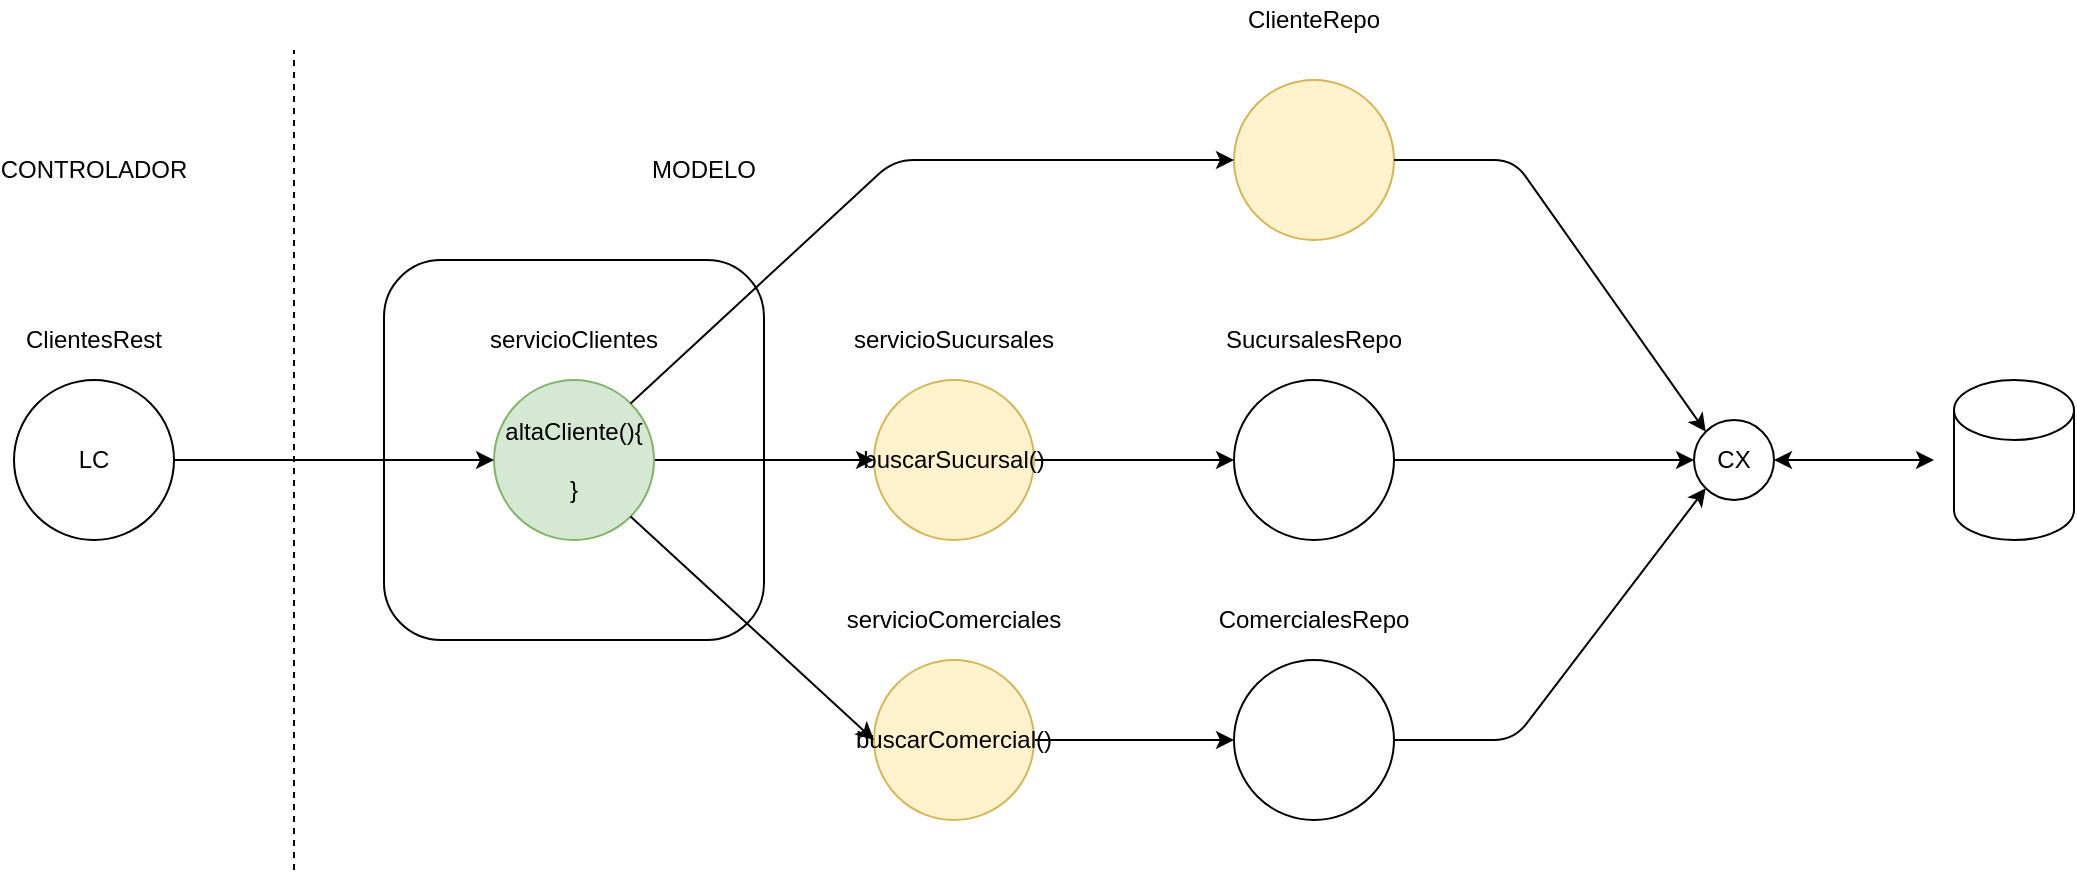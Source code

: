 <mxfile version="20.7.4" type="device" pages="10"><diagram id="UvF0XrIdMZ4vToSgm29X" name="Página-1"><mxGraphModel dx="1036" dy="1441" grid="1" gridSize="10" guides="1" tooltips="1" connect="1" arrows="1" fold="1" page="1" pageScale="1" pageWidth="1169" pageHeight="827" math="0" shadow="0"><root><mxCell id="0"/><mxCell id="1" parent="0"/><mxCell id="YPX6VVpYAtgCGoXjU5tx-20" value="" style="rounded=1;whiteSpace=wrap;html=1;fillColor=none;" parent="1" vertex="1"><mxGeometry x="195" y="80" width="190" height="190" as="geometry"/></mxCell><mxCell id="YPX6VVpYAtgCGoXjU5tx-5" style="edgeStyle=orthogonalEdgeStyle;rounded=0;orthogonalLoop=1;jettySize=auto;html=1;" parent="1" source="YPX6VVpYAtgCGoXjU5tx-1" target="YPX6VVpYAtgCGoXjU5tx-3" edge="1"><mxGeometry relative="1" as="geometry"/></mxCell><mxCell id="YPX6VVpYAtgCGoXjU5tx-1" value="altaCliente(){&lt;br&gt;&lt;br&gt;}" style="ellipse;whiteSpace=wrap;html=1;aspect=fixed;fillColor=#d5e8d4;strokeColor=#82b366;" parent="1" vertex="1"><mxGeometry x="250" y="140" width="80" height="80" as="geometry"/></mxCell><mxCell id="YPX6VVpYAtgCGoXjU5tx-2" value="servicioClientes" style="text;html=1;strokeColor=none;fillColor=none;align=center;verticalAlign=middle;whiteSpace=wrap;rounded=0;" parent="1" vertex="1"><mxGeometry x="270" y="110" width="40" height="20" as="geometry"/></mxCell><mxCell id="YPX6VVpYAtgCGoXjU5tx-8" style="edgeStyle=orthogonalEdgeStyle;rounded=0;orthogonalLoop=1;jettySize=auto;html=1;" parent="1" source="YPX6VVpYAtgCGoXjU5tx-3" target="YPX6VVpYAtgCGoXjU5tx-7" edge="1"><mxGeometry relative="1" as="geometry"/></mxCell><mxCell id="YPX6VVpYAtgCGoXjU5tx-3" value="buscarSucursal()" style="ellipse;whiteSpace=wrap;html=1;aspect=fixed;fillColor=#fff2cc;strokeColor=#d6b656;" parent="1" vertex="1"><mxGeometry x="440" y="140" width="80" height="80" as="geometry"/></mxCell><mxCell id="YPX6VVpYAtgCGoXjU5tx-4" value="servicioSucursales" style="text;html=1;strokeColor=none;fillColor=none;align=center;verticalAlign=middle;whiteSpace=wrap;rounded=0;" parent="1" vertex="1"><mxGeometry x="460" y="110" width="40" height="20" as="geometry"/></mxCell><mxCell id="YPX6VVpYAtgCGoXjU5tx-6" value="" style="shape=cylinder3;whiteSpace=wrap;html=1;boundedLbl=1;backgroundOutline=1;size=15;" parent="1" vertex="1"><mxGeometry x="980" y="140" width="60" height="80" as="geometry"/></mxCell><mxCell id="YPX6VVpYAtgCGoXjU5tx-11" style="edgeStyle=orthogonalEdgeStyle;rounded=0;orthogonalLoop=1;jettySize=auto;html=1;entryX=0;entryY=0.5;entryDx=0;entryDy=0;" parent="1" source="YPX6VVpYAtgCGoXjU5tx-7" target="YPX6VVpYAtgCGoXjU5tx-10" edge="1"><mxGeometry relative="1" as="geometry"/></mxCell><mxCell id="YPX6VVpYAtgCGoXjU5tx-7" value="" style="ellipse;whiteSpace=wrap;html=1;aspect=fixed;" parent="1" vertex="1"><mxGeometry x="620" y="140" width="80" height="80" as="geometry"/></mxCell><mxCell id="YPX6VVpYAtgCGoXjU5tx-9" value="" style="endArrow=classic;startArrow=classic;html=1;" parent="1" edge="1"><mxGeometry width="50" height="50" relative="1" as="geometry"><mxPoint x="890" y="180" as="sourcePoint"/><mxPoint x="970" y="180" as="targetPoint"/></mxGeometry></mxCell><mxCell id="YPX6VVpYAtgCGoXjU5tx-10" value="CX" style="ellipse;whiteSpace=wrap;html=1;aspect=fixed;" parent="1" vertex="1"><mxGeometry x="850" y="160" width="40" height="40" as="geometry"/></mxCell><mxCell id="YPX6VVpYAtgCGoXjU5tx-12" style="edgeStyle=orthogonalEdgeStyle;rounded=0;orthogonalLoop=1;jettySize=auto;html=1;" parent="1" source="YPX6VVpYAtgCGoXjU5tx-13" target="YPX6VVpYAtgCGoXjU5tx-15" edge="1"><mxGeometry relative="1" as="geometry"/></mxCell><mxCell id="YPX6VVpYAtgCGoXjU5tx-13" value="buscarComercial()" style="ellipse;whiteSpace=wrap;html=1;aspect=fixed;fillColor=#fff2cc;strokeColor=#d6b656;" parent="1" vertex="1"><mxGeometry x="440" y="280" width="80" height="80" as="geometry"/></mxCell><mxCell id="YPX6VVpYAtgCGoXjU5tx-14" value="servicioComerciales" style="text;html=1;strokeColor=none;fillColor=none;align=center;verticalAlign=middle;whiteSpace=wrap;rounded=0;" parent="1" vertex="1"><mxGeometry x="460" y="250" width="40" height="20" as="geometry"/></mxCell><mxCell id="YPX6VVpYAtgCGoXjU5tx-15" value="" style="ellipse;whiteSpace=wrap;html=1;aspect=fixed;" parent="1" vertex="1"><mxGeometry x="620" y="280" width="80" height="80" as="geometry"/></mxCell><mxCell id="YPX6VVpYAtgCGoXjU5tx-16" value="SucursalesRepo" style="text;html=1;strokeColor=none;fillColor=none;align=center;verticalAlign=middle;whiteSpace=wrap;rounded=0;" parent="1" vertex="1"><mxGeometry x="640" y="110" width="40" height="20" as="geometry"/></mxCell><mxCell id="YPX6VVpYAtgCGoXjU5tx-17" value="ComercialesRepo" style="text;html=1;strokeColor=none;fillColor=none;align=center;verticalAlign=middle;whiteSpace=wrap;rounded=0;" parent="1" vertex="1"><mxGeometry x="640" y="250" width="40" height="20" as="geometry"/></mxCell><mxCell id="YPX6VVpYAtgCGoXjU5tx-18" value="" style="endArrow=classic;html=1;entryX=0;entryY=1;entryDx=0;entryDy=0;exitX=1;exitY=0.5;exitDx=0;exitDy=0;" parent="1" source="YPX6VVpYAtgCGoXjU5tx-15" target="YPX6VVpYAtgCGoXjU5tx-10" edge="1"><mxGeometry width="50" height="50" relative="1" as="geometry"><mxPoint x="730" y="500" as="sourcePoint"/><mxPoint x="780" y="450" as="targetPoint"/><Array as="points"><mxPoint x="760" y="320"/></Array></mxGeometry></mxCell><mxCell id="YPX6VVpYAtgCGoXjU5tx-19" value="" style="endArrow=classic;html=1;exitX=1;exitY=1;exitDx=0;exitDy=0;entryX=0;entryY=0.5;entryDx=0;entryDy=0;" parent="1" source="YPX6VVpYAtgCGoXjU5tx-1" target="YPX6VVpYAtgCGoXjU5tx-13" edge="1"><mxGeometry width="50" height="50" relative="1" as="geometry"><mxPoint x="310" y="400" as="sourcePoint"/><mxPoint x="360" y="350" as="targetPoint"/></mxGeometry></mxCell><mxCell id="qaCS0IKd3Axms1aRZGkU-2" style="edgeStyle=orthogonalEdgeStyle;rounded=0;orthogonalLoop=1;jettySize=auto;html=1;" parent="1" source="qaCS0IKd3Axms1aRZGkU-1" target="YPX6VVpYAtgCGoXjU5tx-1" edge="1"><mxGeometry relative="1" as="geometry"/></mxCell><mxCell id="qaCS0IKd3Axms1aRZGkU-1" value="LC" style="ellipse;whiteSpace=wrap;html=1;aspect=fixed;" parent="1" vertex="1"><mxGeometry x="10" y="140" width="80" height="80" as="geometry"/></mxCell><mxCell id="qaCS0IKd3Axms1aRZGkU-3" value="ClientesRest" style="text;html=1;strokeColor=none;fillColor=none;align=center;verticalAlign=middle;whiteSpace=wrap;rounded=0;" parent="1" vertex="1"><mxGeometry x="30" y="110" width="40" height="20" as="geometry"/></mxCell><mxCell id="qaCS0IKd3Axms1aRZGkU-4" value="" style="endArrow=none;dashed=1;html=1;rounded=0;" parent="1" edge="1"><mxGeometry width="50" height="50" relative="1" as="geometry"><mxPoint x="150" y="385" as="sourcePoint"/><mxPoint x="150" y="-25" as="targetPoint"/></mxGeometry></mxCell><mxCell id="qaCS0IKd3Axms1aRZGkU-6" value="CONTROLADOR" style="text;html=1;strokeColor=none;fillColor=none;align=center;verticalAlign=middle;whiteSpace=wrap;rounded=0;" parent="1" vertex="1"><mxGeometry x="20" y="20" width="60" height="30" as="geometry"/></mxCell><mxCell id="qaCS0IKd3Axms1aRZGkU-7" value="MODELO" style="text;html=1;strokeColor=none;fillColor=none;align=center;verticalAlign=middle;whiteSpace=wrap;rounded=0;" parent="1" vertex="1"><mxGeometry x="325" y="20" width="60" height="30" as="geometry"/></mxCell><mxCell id="qaCS0IKd3Axms1aRZGkU-8" value="" style="ellipse;whiteSpace=wrap;html=1;aspect=fixed;fillColor=#fff2cc;strokeColor=#d6b656;" parent="1" vertex="1"><mxGeometry x="620" y="-10" width="80" height="80" as="geometry"/></mxCell><mxCell id="qaCS0IKd3Axms1aRZGkU-9" value="ClienteRepo" style="text;html=1;strokeColor=none;fillColor=none;align=center;verticalAlign=middle;whiteSpace=wrap;rounded=0;" parent="1" vertex="1"><mxGeometry x="640" y="-50" width="40" height="20" as="geometry"/></mxCell><mxCell id="qaCS0IKd3Axms1aRZGkU-10" value="" style="endArrow=classic;html=1;rounded=1;exitX=1;exitY=0;exitDx=0;exitDy=0;entryX=0;entryY=0.5;entryDx=0;entryDy=0;" parent="1" source="YPX6VVpYAtgCGoXjU5tx-1" target="qaCS0IKd3Axms1aRZGkU-8" edge="1"><mxGeometry width="50" height="50" relative="1" as="geometry"><mxPoint x="420" y="-10" as="sourcePoint"/><mxPoint x="470" y="-60" as="targetPoint"/><Array as="points"><mxPoint x="450" y="30"/></Array></mxGeometry></mxCell><mxCell id="qaCS0IKd3Axms1aRZGkU-11" value="" style="endArrow=classic;html=1;rounded=1;exitX=1;exitY=0.5;exitDx=0;exitDy=0;entryX=0;entryY=0;entryDx=0;entryDy=0;" parent="1" source="qaCS0IKd3Axms1aRZGkU-8" target="YPX6VVpYAtgCGoXjU5tx-10" edge="1"><mxGeometry width="50" height="50" relative="1" as="geometry"><mxPoint x="830" y="80" as="sourcePoint"/><mxPoint x="880" y="30" as="targetPoint"/><Array as="points"><mxPoint x="760" y="30"/></Array></mxGeometry></mxCell></root></mxGraphModel></diagram><diagram id="v1cwwhFWo2ITPH_1npvi" name="Página-2"><mxGraphModel dx="2388" dy="722" grid="1" gridSize="10" guides="1" tooltips="1" connect="1" arrows="1" fold="1" page="1" pageScale="1" pageWidth="1169" pageHeight="827" math="0" shadow="0"><root><mxCell id="ieKlQJeUG5KN0vsqXSsb-0"/><mxCell id="ieKlQJeUG5KN0vsqXSsb-1" parent="ieKlQJeUG5KN0vsqXSsb-0"/><mxCell id="HKFA_1LfLZeepZF_qWnI-13" value="" style="rounded=1;whiteSpace=wrap;html=1;fillColor=#fff2cc;strokeColor=#d6b656;" parent="ieKlQJeUG5KN0vsqXSsb-1" vertex="1"><mxGeometry x="325" y="840" width="150" height="500" as="geometry"/></mxCell><mxCell id="ieKlQJeUG5KN0vsqXSsb-2" value="" style="rounded=0;whiteSpace=wrap;html=1;fillColor=#d5e8d4;strokeColor=#82b366;" parent="ieKlQJeUG5KN0vsqXSsb-1" vertex="1"><mxGeometry x="380" y="90" width="240" height="150" as="geometry"/></mxCell><mxCell id="ieKlQJeUG5KN0vsqXSsb-3" value="REST" style="rounded=0;whiteSpace=wrap;html=1;" parent="ieKlQJeUG5KN0vsqXSsb-1" vertex="1"><mxGeometry x="330" y="150" width="90" height="30" as="geometry"/></mxCell><mxCell id="ieKlQJeUG5KN0vsqXSsb-4" value="" style="rounded=0;whiteSpace=wrap;html=1;fillColor=#d5e8d4;strokeColor=#82b366;" parent="ieKlQJeUG5KN0vsqXSsb-1" vertex="1"><mxGeometry x="380" y="300" width="240" height="150" as="geometry"/></mxCell><mxCell id="ieKlQJeUG5KN0vsqXSsb-5" value="REST" style="rounded=0;whiteSpace=wrap;html=1;" parent="ieKlQJeUG5KN0vsqXSsb-1" vertex="1"><mxGeometry x="330" y="360" width="90" height="30" as="geometry"/></mxCell><mxCell id="ieKlQJeUG5KN0vsqXSsb-6" value="" style="rounded=0;whiteSpace=wrap;html=1;fillColor=#d5e8d4;strokeColor=#82b366;" parent="ieKlQJeUG5KN0vsqXSsb-1" vertex="1"><mxGeometry x="380" y="510" width="240" height="150" as="geometry"/></mxCell><mxCell id="ieKlQJeUG5KN0vsqXSsb-7" value="REST" style="rounded=0;whiteSpace=wrap;html=1;" parent="ieKlQJeUG5KN0vsqXSsb-1" vertex="1"><mxGeometry x="330" y="570" width="90" height="30" as="geometry"/></mxCell><mxCell id="ieKlQJeUG5KN0vsqXSsb-10" style="edgeStyle=orthogonalEdgeStyle;rounded=0;orthogonalLoop=1;jettySize=auto;html=1;" parent="ieKlQJeUG5KN0vsqXSsb-1" source="ieKlQJeUG5KN0vsqXSsb-8" target="ieKlQJeUG5KN0vsqXSsb-9" edge="1"><mxGeometry relative="1" as="geometry"/></mxCell><mxCell id="ieKlQJeUG5KN0vsqXSsb-8" value="Endpoint" style="ellipse;whiteSpace=wrap;html=1;aspect=fixed;fillColor=#ffffff;" parent="ieKlQJeUG5KN0vsqXSsb-1" vertex="1"><mxGeometry x="440" y="560" width="50" height="50" as="geometry"/></mxCell><mxCell id="ieKlQJeUG5KN0vsqXSsb-9" value="LN&lt;br&gt;prod" style="ellipse;whiteSpace=wrap;html=1;aspect=fixed;fillColor=#ffffff;" parent="ieKlQJeUG5KN0vsqXSsb-1" vertex="1"><mxGeometry x="520" y="560" width="50" height="50" as="geometry"/></mxCell><mxCell id="ieKlQJeUG5KN0vsqXSsb-11" value="" style="shape=cylinder3;whiteSpace=wrap;html=1;boundedLbl=1;backgroundOutline=1;size=15;fillColor=#ffffff;" parent="ieKlQJeUG5KN0vsqXSsb-1" vertex="1"><mxGeometry x="670" y="545" width="60" height="80" as="geometry"/></mxCell><mxCell id="ieKlQJeUG5KN0vsqXSsb-12" value="" style="endArrow=classic;html=1;entryX=0.25;entryY=0;entryDx=0;entryDy=0;exitX=0.5;exitY=1;exitDx=0;exitDy=0;" parent="ieKlQJeUG5KN0vsqXSsb-1" source="gJtxhLXHcNscO-OJVptZ-2" target="ieKlQJeUG5KN0vsqXSsb-7" edge="1"><mxGeometry width="50" height="50" relative="1" as="geometry"><mxPoint x="180" y="540" as="sourcePoint"/><mxPoint x="230" y="490" as="targetPoint"/><Array as="points"><mxPoint x="545" y="480"/><mxPoint x="353" y="480"/></Array></mxGeometry></mxCell><mxCell id="ieKlQJeUG5KN0vsqXSsb-13" style="edgeStyle=orthogonalEdgeStyle;rounded=0;orthogonalLoop=1;jettySize=auto;html=1;" parent="ieKlQJeUG5KN0vsqXSsb-1" source="ieKlQJeUG5KN0vsqXSsb-14" target="ieKlQJeUG5KN0vsqXSsb-15" edge="1"><mxGeometry relative="1" as="geometry"/></mxCell><mxCell id="ieKlQJeUG5KN0vsqXSsb-14" value="Endpoint" style="ellipse;whiteSpace=wrap;html=1;aspect=fixed;fillColor=#ffffff;" parent="ieKlQJeUG5KN0vsqXSsb-1" vertex="1"><mxGeometry x="440" y="350" width="50" height="50" as="geometry"/></mxCell><mxCell id="gJtxhLXHcNscO-OJVptZ-1" style="edgeStyle=orthogonalEdgeStyle;rounded=0;orthogonalLoop=1;jettySize=auto;html=1;entryX=0.5;entryY=1;entryDx=0;entryDy=0;" edge="1" parent="ieKlQJeUG5KN0vsqXSsb-1" source="ieKlQJeUG5KN0vsqXSsb-15" target="gJtxhLXHcNscO-OJVptZ-0"><mxGeometry relative="1" as="geometry"/></mxCell><mxCell id="gJtxhLXHcNscO-OJVptZ-3" style="edgeStyle=orthogonalEdgeStyle;rounded=0;orthogonalLoop=1;jettySize=auto;html=1;entryX=0.5;entryY=0;entryDx=0;entryDy=0;" edge="1" parent="ieKlQJeUG5KN0vsqXSsb-1" source="ieKlQJeUG5KN0vsqXSsb-15" target="gJtxhLXHcNscO-OJVptZ-2"><mxGeometry relative="1" as="geometry"/></mxCell><mxCell id="ieKlQJeUG5KN0vsqXSsb-15" value="LN&lt;br&gt;ped" style="ellipse;whiteSpace=wrap;html=1;aspect=fixed;fillColor=#ffffff;" parent="ieKlQJeUG5KN0vsqXSsb-1" vertex="1"><mxGeometry x="525" y="355" width="40" height="40" as="geometry"/></mxCell><mxCell id="ieKlQJeUG5KN0vsqXSsb-16" value="" style="endArrow=classic;html=1;entryX=0.25;entryY=1;entryDx=0;entryDy=0;" parent="ieKlQJeUG5KN0vsqXSsb-1" target="ieKlQJeUG5KN0vsqXSsb-3" edge="1"><mxGeometry width="50" height="50" relative="1" as="geometry"><mxPoint x="545" y="310" as="sourcePoint"/><mxPoint x="180" y="320" as="targetPoint"/><Array as="points"><mxPoint x="545" y="270"/><mxPoint x="353" y="270"/></Array></mxGeometry></mxCell><mxCell id="ieKlQJeUG5KN0vsqXSsb-17" value="MS CLIENTES" style="text;html=1;strokeColor=none;fillColor=none;align=center;verticalAlign=middle;whiteSpace=wrap;rounded=0;" parent="ieKlQJeUG5KN0vsqXSsb-1" vertex="1"><mxGeometry x="350" y="60" width="160" height="20" as="geometry"/></mxCell><mxCell id="ieKlQJeUG5KN0vsqXSsb-18" value="MS PEDIDOS&lt;span style=&quot;color: rgba(0 , 0 , 0 , 0) ; font-family: monospace ; font-size: 0px&quot;&gt;%3CmxGraphModel%3E%3Croot%3E%3CmxCell%20id%3D%220%22%2F%3E%3CmxCell%20id%3D%221%22%20parent%3D%220%22%2F%3E%3CmxCell%20id%3D%222%22%20value%3D%22MS%20CLIENTES%22%20style%3D%22text%3Bhtml%3D1%3BstrokeColor%3Dnone%3BfillColor%3Dnone%3Balign%3Dcenter%3BverticalAlign%3Dmiddle%3BwhiteSpace%3Dwrap%3Brounded%3D0%3B%22%20vertex%3D%221%22%20parent%3D%221%22%3E%3CmxGeometry%20x%3D%22350%22%20y%3D%2260%22%20width%3D%22160%22%20height%3D%2220%22%20as%3D%22geometry%22%2F%3E%3C%2FmxCell%3E%3C%2Froot%3E%3C%2FmxGraphModel%3E&lt;/span&gt;" style="text;html=1;strokeColor=none;fillColor=none;align=center;verticalAlign=middle;whiteSpace=wrap;rounded=0;" parent="ieKlQJeUG5KN0vsqXSsb-1" vertex="1"><mxGeometry x="340" y="280" width="160" height="20" as="geometry"/></mxCell><mxCell id="ieKlQJeUG5KN0vsqXSsb-19" value="MS PRODUCTOS&lt;span style=&quot;color: rgba(0 , 0 , 0 , 0) ; font-family: monospace ; font-size: 0px&quot;&gt;%3CmxGraphModel%3E%3Croot%3E%3CmxCell%20id%3D%220%22%2F%3E%3CmxCell%20id%3D%221%22%20parent%3D%220%22%2F%3E%3CmxCell%20id%3D%222%22%20value%3D%22MS%20CLIENTES%22%20style%3D%22text%3Bhtml%3D1%3BstrokeColor%3Dnone%3BfillColor%3Dnone%3Balign%3Dcenter%3BverticalAlign%3Dmiddle%3BwhiteSpace%3Dwrap%3Brounded%3D0%3B%22%20vertex%3D%221%22%20parent%3D%221%22%3E%3CmxGeometry%20x%3D%22350%22%20y%3D%2260%22%20width%3D%22160%22%20height%3D%2220%22%20as%3D%22geometry%22%2F%3E%3C%2FmxCell%3E%3C%2Froot%3E%3C%2FmxGraphModel&lt;/span&gt;" style="text;html=1;strokeColor=none;fillColor=none;align=center;verticalAlign=middle;whiteSpace=wrap;rounded=0;" parent="ieKlQJeUG5KN0vsqXSsb-1" vertex="1"><mxGeometry x="350" y="490" width="160" height="20" as="geometry"/></mxCell><mxCell id="ieKlQJeUG5KN0vsqXSsb-20" value="" style="rounded=0;whiteSpace=wrap;html=1;fillColor=#fff2cc;strokeColor=#d6b656;" parent="ieKlQJeUG5KN0vsqXSsb-1" vertex="1"><mxGeometry x="-60" y="300" width="220" height="150" as="geometry"/></mxCell><mxCell id="ieKlQJeUG5KN0vsqXSsb-21" value="REST" style="rounded=0;whiteSpace=wrap;html=1;" parent="ieKlQJeUG5KN0vsqXSsb-1" vertex="1"><mxGeometry x="-110" y="360" width="90" height="30" as="geometry"/></mxCell><mxCell id="ieKlQJeUG5KN0vsqXSsb-22" value="GATEWAY" style="text;html=1;strokeColor=none;fillColor=none;align=center;verticalAlign=middle;whiteSpace=wrap;rounded=0;" parent="ieKlQJeUG5KN0vsqXSsb-1" vertex="1"><mxGeometry x="-110" y="270" width="160" height="20" as="geometry"/></mxCell><mxCell id="ieKlQJeUG5KN0vsqXSsb-23" value="" style="endArrow=classic;html=1;exitX=1;exitY=0.5;exitDx=0;exitDy=0;entryX=0;entryY=0.5;entryDx=0;entryDy=0;" parent="ieKlQJeUG5KN0vsqXSsb-1" source="ieKlQJeUG5KN0vsqXSsb-20" target="ieKlQJeUG5KN0vsqXSsb-3" edge="1"><mxGeometry width="50" height="50" relative="1" as="geometry"><mxPoint x="200" y="310" as="sourcePoint"/><mxPoint x="250" y="260" as="targetPoint"/></mxGeometry></mxCell><mxCell id="ieKlQJeUG5KN0vsqXSsb-24" value="" style="endArrow=classic;html=1;exitX=1;exitY=0.5;exitDx=0;exitDy=0;" parent="ieKlQJeUG5KN0vsqXSsb-1" source="ieKlQJeUG5KN0vsqXSsb-20" target="ieKlQJeUG5KN0vsqXSsb-5" edge="1"><mxGeometry width="50" height="50" relative="1" as="geometry"><mxPoint x="240" y="450" as="sourcePoint"/><mxPoint x="290" y="400" as="targetPoint"/></mxGeometry></mxCell><mxCell id="ieKlQJeUG5KN0vsqXSsb-25" value="" style="endArrow=classic;html=1;exitX=1;exitY=0.5;exitDx=0;exitDy=0;entryX=0;entryY=0.5;entryDx=0;entryDy=0;" parent="ieKlQJeUG5KN0vsqXSsb-1" source="ieKlQJeUG5KN0vsqXSsb-20" target="ieKlQJeUG5KN0vsqXSsb-7" edge="1"><mxGeometry width="50" height="50" relative="1" as="geometry"><mxPoint x="250" y="540" as="sourcePoint"/><mxPoint x="300" y="490" as="targetPoint"/></mxGeometry></mxCell><mxCell id="ieKlQJeUG5KN0vsqXSsb-26" style="edgeStyle=orthogonalEdgeStyle;rounded=0;orthogonalLoop=1;jettySize=auto;html=1;" parent="ieKlQJeUG5KN0vsqXSsb-1" source="ieKlQJeUG5KN0vsqXSsb-27" target="ieKlQJeUG5KN0vsqXSsb-28" edge="1"><mxGeometry relative="1" as="geometry"/></mxCell><mxCell id="ieKlQJeUG5KN0vsqXSsb-27" value="Endpoint" style="ellipse;whiteSpace=wrap;html=1;aspect=fixed;fillColor=#ffffff;" parent="ieKlQJeUG5KN0vsqXSsb-1" vertex="1"><mxGeometry x="440" y="140" width="50" height="50" as="geometry"/></mxCell><mxCell id="ieKlQJeUG5KN0vsqXSsb-28" value="LN&lt;br&gt;prod" style="ellipse;whiteSpace=wrap;html=1;aspect=fixed;fillColor=#ffffff;" parent="ieKlQJeUG5KN0vsqXSsb-1" vertex="1"><mxGeometry x="520" y="140" width="50" height="50" as="geometry"/></mxCell><mxCell id="ieKlQJeUG5KN0vsqXSsb-29" value="" style="shape=cylinder3;whiteSpace=wrap;html=1;boundedLbl=1;backgroundOutline=1;size=15;fillColor=#ffffff;" parent="ieKlQJeUG5KN0vsqXSsb-1" vertex="1"><mxGeometry x="670" y="125" width="60" height="80" as="geometry"/></mxCell><mxCell id="ieKlQJeUG5KN0vsqXSsb-30" value="" style="shape=cylinder3;whiteSpace=wrap;html=1;boundedLbl=1;backgroundOutline=1;size=15;fillColor=#ffffff;" parent="ieKlQJeUG5KN0vsqXSsb-1" vertex="1"><mxGeometry x="670" y="335" width="60" height="80" as="geometry"/></mxCell><mxCell id="ieKlQJeUG5KN0vsqXSsb-31" style="edgeStyle=orthogonalEdgeStyle;rounded=0;orthogonalLoop=1;jettySize=auto;html=1;exitX=0.5;exitY=1;exitDx=0;exitDy=0;" parent="ieKlQJeUG5KN0vsqXSsb-1" source="ieKlQJeUG5KN0vsqXSsb-19" target="ieKlQJeUG5KN0vsqXSsb-19" edge="1"><mxGeometry relative="1" as="geometry"/></mxCell><mxCell id="HKFA_1LfLZeepZF_qWnI-6" style="edgeStyle=orthogonalEdgeStyle;rounded=0;orthogonalLoop=1;jettySize=auto;html=1;entryX=0;entryY=0.5;entryDx=0;entryDy=0;" parent="ieKlQJeUG5KN0vsqXSsb-1" source="HKFA_1LfLZeepZF_qWnI-0" target="HKFA_1LfLZeepZF_qWnI-1" edge="1"><mxGeometry relative="1" as="geometry"/></mxCell><mxCell id="HKFA_1LfLZeepZF_qWnI-7" style="edgeStyle=orthogonalEdgeStyle;rounded=1;orthogonalLoop=1;jettySize=auto;html=1;entryX=0;entryY=0.5;entryDx=0;entryDy=0;" parent="ieKlQJeUG5KN0vsqXSsb-1" source="HKFA_1LfLZeepZF_qWnI-0" target="HKFA_1LfLZeepZF_qWnI-2" edge="1"><mxGeometry relative="1" as="geometry"/></mxCell><mxCell id="HKFA_1LfLZeepZF_qWnI-8" style="edgeStyle=orthogonalEdgeStyle;rounded=1;orthogonalLoop=1;jettySize=auto;html=1;exitX=1;exitY=0.5;exitDx=0;exitDy=0;entryX=0;entryY=0.5;entryDx=0;entryDy=0;" parent="ieKlQJeUG5KN0vsqXSsb-1" source="HKFA_1LfLZeepZF_qWnI-0" target="HKFA_1LfLZeepZF_qWnI-3" edge="1"><mxGeometry relative="1" as="geometry"/></mxCell><mxCell id="HKFA_1LfLZeepZF_qWnI-0" value="aceptar()" style="ellipse;whiteSpace=wrap;html=1;aspect=fixed;" parent="ieKlQJeUG5KN0vsqXSsb-1" vertex="1"><mxGeometry x="60" y="920" width="80" height="80" as="geometry"/></mxCell><mxCell id="HKFA_1LfLZeepZF_qWnI-1" value="PedidoRepo" style="ellipse;whiteSpace=wrap;html=1;aspect=fixed;" parent="ieKlQJeUG5KN0vsqXSsb-1" vertex="1"><mxGeometry x="360" y="920" width="80" height="80" as="geometry"/></mxCell><mxCell id="HKFA_1LfLZeepZF_qWnI-2" value="Clientes&lt;br&gt;Rest&lt;br&gt;Proxy" style="ellipse;whiteSpace=wrap;html=1;aspect=fixed;" parent="ieKlQJeUG5KN0vsqXSsb-1" vertex="1"><mxGeometry x="360" y="1050" width="80" height="80" as="geometry"/></mxCell><mxCell id="HKFA_1LfLZeepZF_qWnI-3" value="Productos&lt;br&gt;Rest&lt;br&gt;Proxy" style="ellipse;whiteSpace=wrap;html=1;aspect=fixed;" parent="ieKlQJeUG5KN0vsqXSsb-1" vertex="1"><mxGeometry x="360" y="1190" width="80" height="80" as="geometry"/></mxCell><mxCell id="HKFA_1LfLZeepZF_qWnI-4" value="aceptar" style="text;html=1;strokeColor=none;fillColor=none;align=center;verticalAlign=middle;whiteSpace=wrap;rounded=0;" parent="ieKlQJeUG5KN0vsqXSsb-1" vertex="1"><mxGeometry x="-60" y="930" width="60" height="30" as="geometry"/></mxCell><mxCell id="HKFA_1LfLZeepZF_qWnI-5" value="" style="endArrow=classic;html=1;rounded=0;entryX=0;entryY=0.5;entryDx=0;entryDy=0;" parent="ieKlQJeUG5KN0vsqXSsb-1" target="HKFA_1LfLZeepZF_qWnI-0" edge="1"><mxGeometry width="50" height="50" relative="1" as="geometry"><mxPoint x="-100" y="960" as="sourcePoint"/><mxPoint x="-40" y="1010" as="targetPoint"/></mxGeometry></mxCell><mxCell id="HKFA_1LfLZeepZF_qWnI-9" value="save" style="text;html=1;strokeColor=none;fillColor=none;align=center;verticalAlign=middle;whiteSpace=wrap;rounded=0;" parent="ieKlQJeUG5KN0vsqXSsb-1" vertex="1"><mxGeometry x="270" y="930" width="60" height="30" as="geometry"/></mxCell><mxCell id="HKFA_1LfLZeepZF_qWnI-10" value="buscar" style="text;html=1;strokeColor=none;fillColor=none;align=center;verticalAlign=middle;whiteSpace=wrap;rounded=0;" parent="ieKlQJeUG5KN0vsqXSsb-1" vertex="1"><mxGeometry x="270" y="1050" width="60" height="30" as="geometry"/></mxCell><mxCell id="HKFA_1LfLZeepZF_qWnI-11" value="buscar" style="text;html=1;strokeColor=none;fillColor=none;align=center;verticalAlign=middle;whiteSpace=wrap;rounded=0;" parent="ieKlQJeUG5KN0vsqXSsb-1" vertex="1"><mxGeometry x="270" y="1190" width="60" height="30" as="geometry"/></mxCell><mxCell id="HKFA_1LfLZeepZF_qWnI-12" value="ServicioPedidos" style="text;html=1;strokeColor=none;fillColor=none;align=center;verticalAlign=middle;whiteSpace=wrap;rounded=0;" parent="ieKlQJeUG5KN0vsqXSsb-1" vertex="1"><mxGeometry x="70" y="880" width="60" height="30" as="geometry"/></mxCell><mxCell id="HKFA_1LfLZeepZF_qWnI-14" value="TEST&lt;br&gt;DOUBLES" style="text;html=1;strokeColor=none;fillColor=none;align=center;verticalAlign=middle;whiteSpace=wrap;rounded=0;" parent="ieKlQJeUG5KN0vsqXSsb-1" vertex="1"><mxGeometry x="370" y="790" width="60" height="30" as="geometry"/></mxCell><mxCell id="gJtxhLXHcNscO-OJVptZ-0" value="" style="ellipse;whiteSpace=wrap;html=1;aspect=fixed;" vertex="1" parent="ieKlQJeUG5KN0vsqXSsb-1"><mxGeometry x="530" y="310" width="30" height="30" as="geometry"/></mxCell><mxCell id="gJtxhLXHcNscO-OJVptZ-2" value="" style="ellipse;whiteSpace=wrap;html=1;aspect=fixed;" vertex="1" parent="ieKlQJeUG5KN0vsqXSsb-1"><mxGeometry x="530" y="410" width="30" height="30" as="geometry"/></mxCell></root></mxGraphModel></diagram><diagram id="WrAXMd3iQ66EddfepuR-" name="Página-3"><mxGraphModel dx="1036" dy="614" grid="1" gridSize="10" guides="1" tooltips="1" connect="1" arrows="1" fold="1" page="1" pageScale="1" pageWidth="1169" pageHeight="827" math="0" shadow="0"><root><mxCell id="5Kuxy22hKXC9nkLKEfwU-0"/><mxCell id="5Kuxy22hKXC9nkLKEfwU-1" parent="5Kuxy22hKXC9nkLKEfwU-0"/><mxCell id="5Kuxy22hKXC9nkLKEfwU-6" style="edgeStyle=orthogonalEdgeStyle;rounded=0;orthogonalLoop=1;jettySize=auto;html=1;" parent="5Kuxy22hKXC9nkLKEfwU-1" source="5Kuxy22hKXC9nkLKEfwU-2" target="5Kuxy22hKXC9nkLKEfwU-4" edge="1"><mxGeometry relative="1" as="geometry"/></mxCell><mxCell id="5Kuxy22hKXC9nkLKEfwU-2" value="" style="ellipse;whiteSpace=wrap;html=1;aspect=fixed;fillColor=#ffffff;" parent="5Kuxy22hKXC9nkLKEfwU-1" vertex="1"><mxGeometry x="390" y="210" width="80" height="80" as="geometry"/></mxCell><mxCell id="5Kuxy22hKXC9nkLKEfwU-3" value="GestorPeliculas" style="text;html=1;strokeColor=none;fillColor=none;align=center;verticalAlign=middle;whiteSpace=wrap;rounded=0;" parent="5Kuxy22hKXC9nkLKEfwU-1" vertex="1"><mxGeometry x="410" y="180" width="40" height="20" as="geometry"/></mxCell><mxCell id="5Kuxy22hKXC9nkLKEfwU-4" value="" style="ellipse;whiteSpace=wrap;html=1;aspect=fixed;fillColor=#ffffff;" parent="5Kuxy22hKXC9nkLKEfwU-1" vertex="1"><mxGeometry x="590" y="210" width="80" height="80" as="geometry"/></mxCell><mxCell id="5Kuxy22hKXC9nkLKEfwU-5" value="PeliculaDao" style="text;html=1;strokeColor=none;fillColor=none;align=center;verticalAlign=middle;whiteSpace=wrap;rounded=0;" parent="5Kuxy22hKXC9nkLKEfwU-1" vertex="1"><mxGeometry x="610" y="180" width="40" height="20" as="geometry"/></mxCell><mxCell id="5Kuxy22hKXC9nkLKEfwU-7" value="" style="shape=cylinder3;whiteSpace=wrap;html=1;boundedLbl=1;backgroundOutline=1;size=15;fillColor=#ffffff;" parent="5Kuxy22hKXC9nkLKEfwU-1" vertex="1"><mxGeometry x="790" y="210" width="60" height="80" as="geometry"/></mxCell><mxCell id="5Kuxy22hKXC9nkLKEfwU-8" value="" style="endArrow=classic;startArrow=classic;html=1;" parent="5Kuxy22hKXC9nkLKEfwU-1" edge="1"><mxGeometry width="50" height="50" relative="1" as="geometry"><mxPoint x="680" y="250" as="sourcePoint"/><mxPoint x="780" y="250" as="targetPoint"/></mxGeometry></mxCell></root></mxGraphModel></diagram><diagram id="sS5LkLRFxZ_7hzhvh7MX" name="Página-4"><mxGraphModel dx="1036" dy="614" grid="1" gridSize="10" guides="1" tooltips="1" connect="1" arrows="1" fold="1" page="1" pageScale="1" pageWidth="1169" pageHeight="827" math="0" shadow="0"><root><mxCell id="SfVge7hOBATAlDa2l-UG-0"/><mxCell id="SfVge7hOBATAlDa2l-UG-1" parent="SfVge7hOBATAlDa2l-UG-0"/><mxCell id="SfVge7hOBATAlDa2l-UG-2" value="" style="rounded=0;whiteSpace=wrap;html=1;fillColor=#ffffff;" parent="SfVge7hOBATAlDa2l-UG-1" vertex="1"><mxGeometry x="290" y="120" width="390" height="310" as="geometry"/></mxCell><mxCell id="SfVge7hOBATAlDa2l-UG-3" value="WEB" style="text;html=1;strokeColor=none;fillColor=none;align=center;verticalAlign=middle;whiteSpace=wrap;rounded=0;" parent="SfVge7hOBATAlDa2l-UG-1" vertex="1"><mxGeometry x="290" y="90" width="40" height="20" as="geometry"/></mxCell><mxCell id="SfVge7hOBATAlDa2l-UG-28" style="edgeStyle=orthogonalEdgeStyle;rounded=0;orthogonalLoop=1;jettySize=auto;html=1;" parent="SfVge7hOBATAlDa2l-UG-1" source="SfVge7hOBATAlDa2l-UG-4" target="SfVge7hOBATAlDa2l-UG-24" edge="1"><mxGeometry relative="1" as="geometry"/></mxCell><mxCell id="SfVge7hOBATAlDa2l-UG-4" value="LC" style="ellipse;whiteSpace=wrap;html=1;aspect=fixed;fillColor=#ffffff;" parent="SfVge7hOBATAlDa2l-UG-1" vertex="1"><mxGeometry x="330" y="160" width="60" height="60" as="geometry"/></mxCell><mxCell id="SfVge7hOBATAlDa2l-UG-5" value="ControladorPeliculas" style="text;html=1;strokeColor=none;fillColor=none;align=center;verticalAlign=middle;whiteSpace=wrap;rounded=0;" parent="SfVge7hOBATAlDa2l-UG-1" vertex="1"><mxGeometry x="340" y="130" width="40" height="20" as="geometry"/></mxCell><mxCell id="SfVge7hOBATAlDa2l-UG-6" value="" style="ellipse;whiteSpace=wrap;html=1;aspect=fixed;fillColor=#ffffff;" parent="SfVge7hOBATAlDa2l-UG-1" vertex="1"><mxGeometry x="330" y="240" width="60" height="60" as="geometry"/></mxCell><mxCell id="SfVge7hOBATAlDa2l-UG-7" value="" style="ellipse;whiteSpace=wrap;html=1;aspect=fixed;fillColor=#ffffff;" parent="SfVge7hOBATAlDa2l-UG-1" vertex="1"><mxGeometry x="330" y="330" width="60" height="60" as="geometry"/></mxCell><mxCell id="SfVge7hOBATAlDa2l-UG-8" value="listadoPeliculas.jsp" style="text;html=1;strokeColor=none;fillColor=none;align=center;verticalAlign=middle;whiteSpace=wrap;rounded=0;" parent="SfVge7hOBATAlDa2l-UG-1" vertex="1"><mxGeometry x="340" y="300" width="40" height="20" as="geometry"/></mxCell><mxCell id="SfVge7hOBATAlDa2l-UG-9" value="formulariopeliculas.jsp" style="text;html=1;strokeColor=none;fillColor=none;align=center;verticalAlign=middle;whiteSpace=wrap;rounded=0;" parent="SfVge7hOBATAlDa2l-UG-1" vertex="1"><mxGeometry x="340" y="390" width="40" height="20" as="geometry"/></mxCell><mxCell id="SfVge7hOBATAlDa2l-UG-10" value="" style="endArrow=none;dashed=1;html=1;entryX=0.999;entryY=0.36;entryDx=0;entryDy=0;entryPerimeter=0;" parent="SfVge7hOBATAlDa2l-UG-1" target="SfVge7hOBATAlDa2l-UG-2" edge="1"><mxGeometry width="50" height="50" relative="1" as="geometry"><mxPoint x="290" y="230" as="sourcePoint"/><mxPoint x="680" y="226" as="targetPoint"/></mxGeometry></mxCell><mxCell id="SfVge7hOBATAlDa2l-UG-11" value="" style="endArrow=none;dashed=1;html=1;" parent="SfVge7hOBATAlDa2l-UG-1" edge="1"><mxGeometry width="50" height="50" relative="1" as="geometry"><mxPoint x="438" y="230" as="sourcePoint"/><mxPoint x="438" y="119" as="targetPoint"/></mxGeometry></mxCell><mxCell id="SfVge7hOBATAlDa2l-UG-13" value="" style="rounded=0;whiteSpace=wrap;html=1;fillColor=#ffffff;" parent="SfVge7hOBATAlDa2l-UG-1" vertex="1"><mxGeometry x="880" y="120" width="370" height="220" as="geometry"/></mxCell><mxCell id="SfVge7hOBATAlDa2l-UG-14" value="REST" style="rounded=0;whiteSpace=wrap;html=1;fillColor=#ffffff;" parent="SfVge7hOBATAlDa2l-UG-1" vertex="1"><mxGeometry x="830" y="210" width="100" height="40" as="geometry"/></mxCell><mxCell id="SfVge7hOBATAlDa2l-UG-20" style="edgeStyle=orthogonalEdgeStyle;rounded=0;orthogonalLoop=1;jettySize=auto;html=1;entryX=0;entryY=0.5;entryDx=0;entryDy=0;" parent="SfVge7hOBATAlDa2l-UG-1" source="SfVge7hOBATAlDa2l-UG-15" target="SfVge7hOBATAlDa2l-UG-17" edge="1"><mxGeometry relative="1" as="geometry"/></mxCell><mxCell id="SfVge7hOBATAlDa2l-UG-15" value="LC" style="ellipse;whiteSpace=wrap;html=1;aspect=fixed;fillColor=#ffffff;" parent="SfVge7hOBATAlDa2l-UG-1" vertex="1"><mxGeometry x="980" y="200" width="60" height="60" as="geometry"/></mxCell><mxCell id="SfVge7hOBATAlDa2l-UG-21" style="edgeStyle=orthogonalEdgeStyle;rounded=0;orthogonalLoop=1;jettySize=auto;html=1;entryX=0;entryY=0.5;entryDx=0;entryDy=0;" parent="SfVge7hOBATAlDa2l-UG-1" source="SfVge7hOBATAlDa2l-UG-17" target="SfVge7hOBATAlDa2l-UG-18" edge="1"><mxGeometry relative="1" as="geometry"/></mxCell><mxCell id="SfVge7hOBATAlDa2l-UG-17" value="LN" style="ellipse;whiteSpace=wrap;html=1;aspect=fixed;fillColor=#ffffff;" parent="SfVge7hOBATAlDa2l-UG-1" vertex="1"><mxGeometry x="1070" y="200" width="60" height="60" as="geometry"/></mxCell><mxCell id="SfVge7hOBATAlDa2l-UG-18" value="SQL" style="ellipse;whiteSpace=wrap;html=1;aspect=fixed;fillColor=#ffffff;" parent="SfVge7hOBATAlDa2l-UG-1" vertex="1"><mxGeometry x="1160" y="200" width="60" height="60" as="geometry"/></mxCell><mxCell id="SfVge7hOBATAlDa2l-UG-19" value="" style="shape=cylinder3;whiteSpace=wrap;html=1;boundedLbl=1;backgroundOutline=1;size=15;fillColor=#ffffff;" parent="SfVge7hOBATAlDa2l-UG-1" vertex="1"><mxGeometry x="1340" y="190" width="60" height="80" as="geometry"/></mxCell><mxCell id="SfVge7hOBATAlDa2l-UG-22" value="" style="rounded=0;whiteSpace=wrap;html=1;fillColor=#ffffff;" parent="SfVge7hOBATAlDa2l-UG-1" vertex="1"><mxGeometry x="290" y="510" width="80" height="120" as="geometry"/></mxCell><mxCell id="SfVge7hOBATAlDa2l-UG-23" value="Actor" style="shape=umlActor;verticalLabelPosition=bottom;verticalAlign=top;html=1;outlineConnect=0;fillColor=#ffffff;" parent="SfVge7hOBATAlDa2l-UG-1" vertex="1"><mxGeometry x="260" y="590" width="30" height="60" as="geometry"/></mxCell><mxCell id="SfVge7hOBATAlDa2l-UG-24" value="insertar(p)&lt;br&gt;listar()&lt;br&gt;borrar(id)" style="ellipse;whiteSpace=wrap;html=1;aspect=fixed;fillColor=#ffffff;" parent="SfVge7hOBATAlDa2l-UG-1" vertex="1"><mxGeometry x="525" y="160" width="60" height="60" as="geometry"/></mxCell><mxCell id="SfVge7hOBATAlDa2l-UG-25" value="" style="endArrow=classic;startArrow=classic;html=1;" parent="SfVge7hOBATAlDa2l-UG-1" edge="1"><mxGeometry width="50" height="50" relative="1" as="geometry"><mxPoint x="1260" y="230" as="sourcePoint"/><mxPoint x="1320" y="230" as="targetPoint"/></mxGeometry></mxCell><mxCell id="SfVge7hOBATAlDa2l-UG-26" value="" style="endArrow=classic;html=1;exitX=1;exitY=0.5;exitDx=0;exitDy=0;entryX=0;entryY=0.5;entryDx=0;entryDy=0;" parent="SfVge7hOBATAlDa2l-UG-1" source="SfVge7hOBATAlDa2l-UG-24" target="SfVge7hOBATAlDa2l-UG-14" edge="1"><mxGeometry width="50" height="50" relative="1" as="geometry"><mxPoint x="760" y="160" as="sourcePoint"/><mxPoint x="810" y="110" as="targetPoint"/><Array as="points"><mxPoint x="730" y="190"/><mxPoint x="780" y="230"/></Array></mxGeometry></mxCell><mxCell id="SfVge7hOBATAlDa2l-UG-27" value="HTTP" style="text;html=1;strokeColor=none;fillColor=none;align=center;verticalAlign=middle;whiteSpace=wrap;rounded=0;" parent="SfVge7hOBATAlDa2l-UG-1" vertex="1"><mxGeometry x="700" y="160" width="40" height="20" as="geometry"/></mxCell><mxCell id="SfVge7hOBATAlDa2l-UG-29" value="proxy" style="text;html=1;strokeColor=none;fillColor=none;align=center;verticalAlign=middle;whiteSpace=wrap;rounded=0;" parent="SfVge7hOBATAlDa2l-UG-1" vertex="1"><mxGeometry x="535" y="130" width="40" height="20" as="geometry"/></mxCell><mxCell id="SfVge7hOBATAlDa2l-UG-30" value="" style="rounded=0;whiteSpace=wrap;html=1;fillColor=#ffffff;" parent="SfVge7hOBATAlDa2l-UG-1" vertex="1"><mxGeometry x="40" y="140" width="120" height="90" as="geometry"/></mxCell><mxCell id="SfVge7hOBATAlDa2l-UG-31" value="" style="endArrow=classic;startArrow=classic;html=1;" parent="SfVge7hOBATAlDa2l-UG-1" edge="1"><mxGeometry width="50" height="50" relative="1" as="geometry"><mxPoint x="170" y="190" as="sourcePoint"/><mxPoint x="280" y="190" as="targetPoint"/></mxGeometry></mxCell><mxCell id="SfVge7hOBATAlDa2l-UG-32" value="Actor" style="shape=umlActor;verticalLabelPosition=bottom;verticalAlign=top;html=1;outlineConnect=0;fillColor=#ffffff;" parent="SfVge7hOBATAlDa2l-UG-1" vertex="1"><mxGeometry y="155" width="30" height="60" as="geometry"/></mxCell><mxCell id="SfVge7hOBATAlDa2l-UG-33" value="" style="endArrow=classic;html=1;exitX=1;exitY=0.5;exitDx=0;exitDy=0;entryX=0;entryY=0.5;entryDx=0;entryDy=0;" parent="SfVge7hOBATAlDa2l-UG-1" source="SfVge7hOBATAlDa2l-UG-22" target="SfVge7hOBATAlDa2l-UG-14" edge="1"><mxGeometry width="50" height="50" relative="1" as="geometry"><mxPoint x="540" y="550" as="sourcePoint"/><mxPoint x="590" y="500" as="targetPoint"/><Array as="points"><mxPoint x="730" y="570"/><mxPoint x="780" y="230"/></Array></mxGeometry></mxCell></root></mxGraphModel></diagram><diagram id="C8_WI676ynXHVokb9Otv" name="Página-5"><mxGraphModel dx="1036" dy="614" grid="1" gridSize="10" guides="1" tooltips="1" connect="1" arrows="1" fold="1" page="1" pageScale="1" pageWidth="1169" pageHeight="827" math="0" shadow="0"><root><mxCell id="SNTQV-D7BVWPFbGO8pkt-0"/><mxCell id="SNTQV-D7BVWPFbGO8pkt-1" parent="SNTQV-D7BVWPFbGO8pkt-0"/><mxCell id="SNTQV-D7BVWPFbGO8pkt-29" value="" style="rounded=1;whiteSpace=wrap;html=1;fillColor=#fff2cc;strokeColor=#d6b656;" parent="SNTQV-D7BVWPFbGO8pkt-1" vertex="1"><mxGeometry x="440" y="80" width="160" height="630" as="geometry"/></mxCell><mxCell id="SNTQV-D7BVWPFbGO8pkt-13" style="edgeStyle=orthogonalEdgeStyle;rounded=0;orthogonalLoop=1;jettySize=auto;html=1;entryX=0;entryY=0.5;entryDx=0;entryDy=0;" parent="SNTQV-D7BVWPFbGO8pkt-1" source="SNTQV-D7BVWPFbGO8pkt-2" target="SNTQV-D7BVWPFbGO8pkt-5" edge="1"><mxGeometry relative="1" as="geometry"/></mxCell><mxCell id="SNTQV-D7BVWPFbGO8pkt-2" value="altaCliente(c)" style="ellipse;whiteSpace=wrap;html=1;aspect=fixed;fillColor=#d5e8d4;strokeColor=#82b366;" parent="SNTQV-D7BVWPFbGO8pkt-1" vertex="1"><mxGeometry x="290" y="110" width="80" height="80" as="geometry"/></mxCell><mxCell id="SNTQV-D7BVWPFbGO8pkt-3" value="GestorClientes" style="text;html=1;strokeColor=none;fillColor=none;align=center;verticalAlign=middle;whiteSpace=wrap;rounded=0;" parent="SNTQV-D7BVWPFbGO8pkt-1" vertex="1"><mxGeometry x="310" y="200" width="40" height="20" as="geometry"/></mxCell><mxCell id="SNTQV-D7BVWPFbGO8pkt-4" value="" style="endArrow=classic;html=1;entryX=0;entryY=0.5;entryDx=0;entryDy=0;" parent="SNTQV-D7BVWPFbGO8pkt-1" target="SNTQV-D7BVWPFbGO8pkt-2" edge="1"><mxGeometry width="50" height="50" relative="1" as="geometry"><mxPoint x="170" y="150" as="sourcePoint"/><mxPoint x="230" y="120" as="targetPoint"/></mxGeometry></mxCell><mxCell id="SNTQV-D7BVWPFbGO8pkt-5" value="comprobar(dir)" style="ellipse;whiteSpace=wrap;html=1;aspect=fixed;fillColor=#ffffff;" parent="SNTQV-D7BVWPFbGO8pkt-1" vertex="1"><mxGeometry x="480" y="110" width="80" height="80" as="geometry"/></mxCell><mxCell id="SNTQV-D7BVWPFbGO8pkt-6" value="GestorDireciones" style="text;html=1;strokeColor=none;fillColor=none;align=center;verticalAlign=middle;whiteSpace=wrap;rounded=0;" parent="SNTQV-D7BVWPFbGO8pkt-1" vertex="1"><mxGeometry x="500" y="200" width="40" height="20" as="geometry"/></mxCell><mxCell id="SNTQV-D7BVWPFbGO8pkt-20" style="edgeStyle=orthogonalEdgeStyle;rounded=0;orthogonalLoop=1;jettySize=auto;html=1;" parent="SNTQV-D7BVWPFbGO8pkt-1" source="SNTQV-D7BVWPFbGO8pkt-7" target="SNTQV-D7BVWPFbGO8pkt-18" edge="1"><mxGeometry relative="1" as="geometry"/></mxCell><mxCell id="SNTQV-D7BVWPFbGO8pkt-7" value="encontrar(dir)" style="ellipse;whiteSpace=wrap;html=1;aspect=fixed;fillColor=#ffffff;" parent="SNTQV-D7BVWPFbGO8pkt-1" vertex="1"><mxGeometry x="480" y="260" width="80" height="80" as="geometry"/></mxCell><mxCell id="SNTQV-D7BVWPFbGO8pkt-8" value="GestorSucursales" style="text;html=1;strokeColor=none;fillColor=none;align=center;verticalAlign=middle;whiteSpace=wrap;rounded=0;" parent="SNTQV-D7BVWPFbGO8pkt-1" vertex="1"><mxGeometry x="500" y="350" width="40" height="20" as="geometry"/></mxCell><mxCell id="SNTQV-D7BVWPFbGO8pkt-23" style="edgeStyle=orthogonalEdgeStyle;rounded=0;orthogonalLoop=1;jettySize=auto;html=1;entryX=0;entryY=0.5;entryDx=0;entryDy=0;" parent="SNTQV-D7BVWPFbGO8pkt-1" source="SNTQV-D7BVWPFbGO8pkt-9" target="SNTQV-D7BVWPFbGO8pkt-21" edge="1"><mxGeometry relative="1" as="geometry"/></mxCell><mxCell id="SNTQV-D7BVWPFbGO8pkt-9" value="buscar()" style="ellipse;whiteSpace=wrap;html=1;aspect=fixed;fillColor=#ffffff;" parent="SNTQV-D7BVWPFbGO8pkt-1" vertex="1"><mxGeometry x="480" y="414" width="80" height="80" as="geometry"/></mxCell><mxCell id="SNTQV-D7BVWPFbGO8pkt-10" value="GestorComerciales" style="text;html=1;strokeColor=none;fillColor=none;align=center;verticalAlign=middle;whiteSpace=wrap;rounded=0;" parent="SNTQV-D7BVWPFbGO8pkt-1" vertex="1"><mxGeometry x="500" y="504" width="40" height="20" as="geometry"/></mxCell><mxCell id="SNTQV-D7BVWPFbGO8pkt-11" value="insertar(cli)" style="ellipse;whiteSpace=wrap;html=1;aspect=fixed;fillColor=#ffffff;" parent="SNTQV-D7BVWPFbGO8pkt-1" vertex="1"><mxGeometry x="480" y="570" width="80" height="80" as="geometry"/></mxCell><mxCell id="SNTQV-D7BVWPFbGO8pkt-12" value="ClienteDao" style="text;html=1;strokeColor=none;fillColor=none;align=center;verticalAlign=middle;whiteSpace=wrap;rounded=0;" parent="SNTQV-D7BVWPFbGO8pkt-1" vertex="1"><mxGeometry x="500" y="660" width="40" height="20" as="geometry"/></mxCell><mxCell id="SNTQV-D7BVWPFbGO8pkt-14" value="" style="endArrow=classic;html=1;exitX=1;exitY=0.5;exitDx=0;exitDy=0;entryX=0;entryY=0.5;entryDx=0;entryDy=0;" parent="SNTQV-D7BVWPFbGO8pkt-1" source="SNTQV-D7BVWPFbGO8pkt-2" target="SNTQV-D7BVWPFbGO8pkt-7" edge="1"><mxGeometry width="50" height="50" relative="1" as="geometry"><mxPoint x="360" y="400" as="sourcePoint"/><mxPoint x="410" y="350" as="targetPoint"/><Array as="points"><mxPoint x="410" y="150"/><mxPoint x="410" y="300"/></Array></mxGeometry></mxCell><mxCell id="SNTQV-D7BVWPFbGO8pkt-15" value="" style="endArrow=classic;html=1;exitX=1;exitY=0.5;exitDx=0;exitDy=0;entryX=0;entryY=0.5;entryDx=0;entryDy=0;" parent="SNTQV-D7BVWPFbGO8pkt-1" source="SNTQV-D7BVWPFbGO8pkt-2" target="SNTQV-D7BVWPFbGO8pkt-9" edge="1"><mxGeometry width="50" height="50" relative="1" as="geometry"><mxPoint x="390" y="480" as="sourcePoint"/><mxPoint x="440" y="430" as="targetPoint"/><Array as="points"><mxPoint x="410" y="150"/><mxPoint x="410" y="454"/></Array></mxGeometry></mxCell><mxCell id="SNTQV-D7BVWPFbGO8pkt-16" value="" style="endArrow=classic;html=1;exitX=1;exitY=0.5;exitDx=0;exitDy=0;entryX=0;entryY=0.5;entryDx=0;entryDy=0;" parent="SNTQV-D7BVWPFbGO8pkt-1" source="SNTQV-D7BVWPFbGO8pkt-2" target="SNTQV-D7BVWPFbGO8pkt-11" edge="1"><mxGeometry width="50" height="50" relative="1" as="geometry"><mxPoint x="370" y="580" as="sourcePoint"/><mxPoint x="420" y="530" as="targetPoint"/><Array as="points"><mxPoint x="410" y="150"/><mxPoint x="410" y="600"/><mxPoint x="420" y="610"/></Array></mxGeometry></mxCell><mxCell id="SNTQV-D7BVWPFbGO8pkt-18" value="insertar(cli)" style="ellipse;whiteSpace=wrap;html=1;aspect=fixed;fillColor=#ffffff;" parent="SNTQV-D7BVWPFbGO8pkt-1" vertex="1"><mxGeometry x="710" y="260" width="80" height="80" as="geometry"/></mxCell><mxCell id="SNTQV-D7BVWPFbGO8pkt-19" value="SucursalDaoJPAImplementation" style="text;html=1;strokeColor=none;fillColor=none;align=center;verticalAlign=middle;whiteSpace=wrap;rounded=0;" parent="SNTQV-D7BVWPFbGO8pkt-1" vertex="1"><mxGeometry x="730" y="350" width="40" height="20" as="geometry"/></mxCell><mxCell id="SNTQV-D7BVWPFbGO8pkt-25" style="edgeStyle=orthogonalEdgeStyle;rounded=0;orthogonalLoop=1;jettySize=auto;html=1;" parent="SNTQV-D7BVWPFbGO8pkt-1" source="SNTQV-D7BVWPFbGO8pkt-21" target="SNTQV-D7BVWPFbGO8pkt-24" edge="1"><mxGeometry relative="1" as="geometry"/></mxCell><mxCell id="SNTQV-D7BVWPFbGO8pkt-21" value="buscar()" style="ellipse;whiteSpace=wrap;html=1;aspect=fixed;fillColor=#ffffff;" parent="SNTQV-D7BVWPFbGO8pkt-1" vertex="1"><mxGeometry x="710" y="414" width="80" height="80" as="geometry"/></mxCell><mxCell id="SNTQV-D7BVWPFbGO8pkt-22" value="ComercialDao" style="text;html=1;strokeColor=none;fillColor=none;align=center;verticalAlign=middle;whiteSpace=wrap;rounded=0;" parent="SNTQV-D7BVWPFbGO8pkt-1" vertex="1"><mxGeometry x="730" y="504" width="40" height="20" as="geometry"/></mxCell><mxCell id="SNTQV-D7BVWPFbGO8pkt-24" value="DataSource" style="ellipse;whiteSpace=wrap;html=1;aspect=fixed;fillColor=#ffffff;" parent="SNTQV-D7BVWPFbGO8pkt-1" vertex="1"><mxGeometry x="920" y="419" width="70" height="70" as="geometry"/></mxCell><mxCell id="SNTQV-D7BVWPFbGO8pkt-26" value="" style="endArrow=classic;html=1;exitX=1;exitY=0.5;exitDx=0;exitDy=0;entryX=0;entryY=0.5;entryDx=0;entryDy=0;" parent="SNTQV-D7BVWPFbGO8pkt-1" source="SNTQV-D7BVWPFbGO8pkt-18" target="SNTQV-D7BVWPFbGO8pkt-24" edge="1"><mxGeometry width="50" height="50" relative="1" as="geometry"><mxPoint x="890" y="630" as="sourcePoint"/><mxPoint x="940" y="580" as="targetPoint"/><Array as="points"><mxPoint x="820" y="300"/></Array></mxGeometry></mxCell><mxCell id="SNTQV-D7BVWPFbGO8pkt-27" value="" style="endArrow=classic;html=1;exitX=1;exitY=0.5;exitDx=0;exitDy=0;entryX=0;entryY=0.5;entryDx=0;entryDy=0;" parent="SNTQV-D7BVWPFbGO8pkt-1" source="SNTQV-D7BVWPFbGO8pkt-11" target="SNTQV-D7BVWPFbGO8pkt-24" edge="1"><mxGeometry width="50" height="50" relative="1" as="geometry"><mxPoint x="950" y="660" as="sourcePoint"/><mxPoint x="1000" y="610" as="targetPoint"/><Array as="points"><mxPoint x="810" y="610"/></Array></mxGeometry></mxCell><mxCell id="SNTQV-D7BVWPFbGO8pkt-30" value="Doubles" style="text;html=1;strokeColor=none;fillColor=none;align=center;verticalAlign=middle;whiteSpace=wrap;rounded=0;" parent="SNTQV-D7BVWPFbGO8pkt-1" vertex="1"><mxGeometry x="500" y="40" width="40" height="20" as="geometry"/></mxCell><mxCell id="GO2jO0JnL4nksM3g9ySs-0" value="" style="shape=cylinder3;whiteSpace=wrap;html=1;boundedLbl=1;backgroundOutline=1;size=15;" parent="SNTQV-D7BVWPFbGO8pkt-1" vertex="1"><mxGeometry x="1050" y="414" width="60" height="80" as="geometry"/></mxCell><mxCell id="gQg8OxKT5w0YY7fyV7tl-0" value="altaCliente" style="ellipse;whiteSpace=wrap;html=1;aspect=fixed;" parent="SNTQV-D7BVWPFbGO8pkt-1" vertex="1"><mxGeometry x="90" y="110" width="80" height="80" as="geometry"/></mxCell><mxCell id="gQg8OxKT5w0YY7fyV7tl-1" value="ClientesEndpoint" style="text;html=1;strokeColor=none;fillColor=none;align=center;verticalAlign=middle;whiteSpace=wrap;rounded=0;" parent="SNTQV-D7BVWPFbGO8pkt-1" vertex="1"><mxGeometry x="110" y="200" width="40" height="20" as="geometry"/></mxCell></root></mxGraphModel></diagram><diagram id="sI6yZveIK4VtaTS3U_36" name="Página-6"><mxGraphModel dx="1036" dy="614" grid="1" gridSize="10" guides="1" tooltips="1" connect="1" arrows="1" fold="1" page="1" pageScale="1" pageWidth="1169" pageHeight="827" math="0" shadow="0"><root><mxCell id="SO4mMO6ryC2iiDta10gG-0"/><mxCell id="SO4mMO6ryC2iiDta10gG-1" parent="SO4mMO6ryC2iiDta10gG-0"/><mxCell id="SO4mMO6ryC2iiDta10gG-2" value="" style="rounded=1;whiteSpace=wrap;html=1;fillColor=#fff2cc;strokeColor=#d6b656;" parent="SO4mMO6ryC2iiDta10gG-1" vertex="1"><mxGeometry x="440" y="80" width="160" height="780" as="geometry"/></mxCell><mxCell id="SO4mMO6ryC2iiDta10gG-3" style="edgeStyle=orthogonalEdgeStyle;rounded=0;orthogonalLoop=1;jettySize=auto;html=1;entryX=0;entryY=0.5;entryDx=0;entryDy=0;" parent="SO4mMO6ryC2iiDta10gG-1" source="SO4mMO6ryC2iiDta10gG-4" target="SO4mMO6ryC2iiDta10gG-7" edge="1"><mxGeometry relative="1" as="geometry"/></mxCell><mxCell id="SO4mMO6ryC2iiDta10gG-4" value="aceptarPedido" style="ellipse;whiteSpace=wrap;html=1;aspect=fixed;fillColor=#ffffff;" parent="SO4mMO6ryC2iiDta10gG-1" vertex="1"><mxGeometry x="290" y="110" width="80" height="80" as="geometry"/></mxCell><mxCell id="SO4mMO6ryC2iiDta10gG-5" value="GestorPedidos" style="text;html=1;strokeColor=none;fillColor=none;align=center;verticalAlign=middle;whiteSpace=wrap;rounded=0;" parent="SO4mMO6ryC2iiDta10gG-1" vertex="1"><mxGeometry x="310" y="200" width="40" height="20" as="geometry"/></mxCell><mxCell id="SO4mMO6ryC2iiDta10gG-6" value="" style="endArrow=classic;html=1;entryX=0;entryY=0.5;entryDx=0;entryDy=0;" parent="SO4mMO6ryC2iiDta10gG-1" target="SO4mMO6ryC2iiDta10gG-4" edge="1"><mxGeometry width="50" height="50" relative="1" as="geometry"><mxPoint x="170" y="150" as="sourcePoint"/><mxPoint x="230" y="120" as="targetPoint"/></mxGeometry></mxCell><mxCell id="SO4mMO6ryC2iiDta10gG-7" value="comprobarTC()" style="ellipse;whiteSpace=wrap;html=1;aspect=fixed;fillColor=#ffffff;" parent="SO4mMO6ryC2iiDta10gG-1" vertex="1"><mxGeometry x="480" y="110" width="80" height="80" as="geometry"/></mxCell><mxCell id="SO4mMO6ryC2iiDta10gG-8" value="GestorBancos" style="text;html=1;strokeColor=none;fillColor=none;align=center;verticalAlign=middle;whiteSpace=wrap;rounded=0;" parent="SO4mMO6ryC2iiDta10gG-1" vertex="1"><mxGeometry x="500" y="200" width="40" height="20" as="geometry"/></mxCell><mxCell id="SO4mMO6ryC2iiDta10gG-9" style="edgeStyle=orthogonalEdgeStyle;rounded=0;orthogonalLoop=1;jettySize=auto;html=1;" parent="SO4mMO6ryC2iiDta10gG-1" source="SO4mMO6ryC2iiDta10gG-10" target="SO4mMO6ryC2iiDta10gG-20" edge="1"><mxGeometry relative="1" as="geometry"/></mxCell><mxCell id="SO4mMO6ryC2iiDta10gG-10" value="comprobar" style="ellipse;whiteSpace=wrap;html=1;aspect=fixed;fillColor=#ffffff;" parent="SO4mMO6ryC2iiDta10gG-1" vertex="1"><mxGeometry x="480" y="260" width="80" height="80" as="geometry"/></mxCell><mxCell id="SO4mMO6ryC2iiDta10gG-11" value="GestorAlmacen" style="text;html=1;strokeColor=none;fillColor=none;align=center;verticalAlign=middle;whiteSpace=wrap;rounded=0;" parent="SO4mMO6ryC2iiDta10gG-1" vertex="1"><mxGeometry x="500" y="350" width="40" height="20" as="geometry"/></mxCell><mxCell id="SO4mMO6ryC2iiDta10gG-12" style="edgeStyle=orthogonalEdgeStyle;rounded=0;orthogonalLoop=1;jettySize=auto;html=1;entryX=0;entryY=0.5;entryDx=0;entryDy=0;" parent="SO4mMO6ryC2iiDta10gG-1" source="SO4mMO6ryC2iiDta10gG-13" target="SO4mMO6ryC2iiDta10gG-23" edge="1"><mxGeometry relative="1" as="geometry"/></mxCell><mxCell id="SO4mMO6ryC2iiDta10gG-13" value="obtenerCamion" style="ellipse;whiteSpace=wrap;html=1;aspect=fixed;fillColor=#ffffff;" parent="SO4mMO6ryC2iiDta10gG-1" vertex="1"><mxGeometry x="480" y="414" width="80" height="80" as="geometry"/></mxCell><mxCell id="SO4mMO6ryC2iiDta10gG-14" value="GestorTransportes" style="text;html=1;strokeColor=none;fillColor=none;align=center;verticalAlign=middle;whiteSpace=wrap;rounded=0;" parent="SO4mMO6ryC2iiDta10gG-1" vertex="1"><mxGeometry x="500" y="504" width="40" height="20" as="geometry"/></mxCell><mxCell id="SO4mMO6ryC2iiDta10gG-15" value="modificar(p)" style="ellipse;whiteSpace=wrap;html=1;aspect=fixed;fillColor=#ffffff;" parent="SO4mMO6ryC2iiDta10gG-1" vertex="1"><mxGeometry x="480" y="710" width="80" height="80" as="geometry"/></mxCell><mxCell id="SO4mMO6ryC2iiDta10gG-16" value="PedidoDao" style="text;html=1;strokeColor=none;fillColor=none;align=center;verticalAlign=middle;whiteSpace=wrap;rounded=0;" parent="SO4mMO6ryC2iiDta10gG-1" vertex="1"><mxGeometry x="500" y="800" width="40" height="20" as="geometry"/></mxCell><mxCell id="SO4mMO6ryC2iiDta10gG-17" value="" style="endArrow=classic;html=1;exitX=1;exitY=0.5;exitDx=0;exitDy=0;entryX=0;entryY=0.5;entryDx=0;entryDy=0;" parent="SO4mMO6ryC2iiDta10gG-1" source="SO4mMO6ryC2iiDta10gG-4" target="SO4mMO6ryC2iiDta10gG-10" edge="1"><mxGeometry width="50" height="50" relative="1" as="geometry"><mxPoint x="360" y="400" as="sourcePoint"/><mxPoint x="410" y="350" as="targetPoint"/><Array as="points"><mxPoint x="400" y="150"/><mxPoint x="400" y="300"/></Array></mxGeometry></mxCell><mxCell id="SO4mMO6ryC2iiDta10gG-18" value="" style="endArrow=classic;html=1;exitX=1;exitY=0.5;exitDx=0;exitDy=0;entryX=0;entryY=0.5;entryDx=0;entryDy=0;" parent="SO4mMO6ryC2iiDta10gG-1" source="SO4mMO6ryC2iiDta10gG-4" target="SO4mMO6ryC2iiDta10gG-13" edge="1"><mxGeometry width="50" height="50" relative="1" as="geometry"><mxPoint x="390" y="480" as="sourcePoint"/><mxPoint x="440" y="430" as="targetPoint"/><Array as="points"><mxPoint x="400" y="150"/><mxPoint x="400" y="454"/></Array></mxGeometry></mxCell><mxCell id="SO4mMO6ryC2iiDta10gG-19" value="" style="endArrow=classic;html=1;exitX=1;exitY=0.5;exitDx=0;exitDy=0;entryX=0;entryY=0.5;entryDx=0;entryDy=0;" parent="SO4mMO6ryC2iiDta10gG-1" source="SO4mMO6ryC2iiDta10gG-4" target="SO4mMO6ryC2iiDta10gG-15" edge="1"><mxGeometry width="50" height="50" relative="1" as="geometry"><mxPoint x="370" y="580" as="sourcePoint"/><mxPoint x="420" y="530" as="targetPoint"/><Array as="points"><mxPoint x="400" y="150"/><mxPoint x="400" y="750"/><mxPoint x="410" y="750"/></Array></mxGeometry></mxCell><mxCell id="SO4mMO6ryC2iiDta10gG-20" value="buscar(id)" style="ellipse;whiteSpace=wrap;html=1;aspect=fixed;fillColor=#ffffff;" parent="SO4mMO6ryC2iiDta10gG-1" vertex="1"><mxGeometry x="710" y="260" width="80" height="80" as="geometry"/></mxCell><mxCell id="SO4mMO6ryC2iiDta10gG-21" value="ProductoDao" style="text;html=1;strokeColor=none;fillColor=none;align=center;verticalAlign=middle;whiteSpace=wrap;rounded=0;" parent="SO4mMO6ryC2iiDta10gG-1" vertex="1"><mxGeometry x="730" y="350" width="40" height="20" as="geometry"/></mxCell><mxCell id="SO4mMO6ryC2iiDta10gG-22" style="edgeStyle=orthogonalEdgeStyle;rounded=0;orthogonalLoop=1;jettySize=auto;html=1;" parent="SO4mMO6ryC2iiDta10gG-1" source="SO4mMO6ryC2iiDta10gG-23" target="SO4mMO6ryC2iiDta10gG-25" edge="1"><mxGeometry relative="1" as="geometry"/></mxCell><mxCell id="SO4mMO6ryC2iiDta10gG-23" value="buscar()" style="ellipse;whiteSpace=wrap;html=1;aspect=fixed;fillColor=#ffffff;" parent="SO4mMO6ryC2iiDta10gG-1" vertex="1"><mxGeometry x="710" y="414" width="80" height="80" as="geometry"/></mxCell><mxCell id="SO4mMO6ryC2iiDta10gG-24" value="CamionDao" style="text;html=1;strokeColor=none;fillColor=none;align=center;verticalAlign=middle;whiteSpace=wrap;rounded=0;" parent="SO4mMO6ryC2iiDta10gG-1" vertex="1"><mxGeometry x="730" y="504" width="40" height="20" as="geometry"/></mxCell><mxCell id="SO4mMO6ryC2iiDta10gG-25" value="DataSource" style="ellipse;whiteSpace=wrap;html=1;aspect=fixed;fillColor=#ffffff;" parent="SO4mMO6ryC2iiDta10gG-1" vertex="1"><mxGeometry x="920" y="419" width="70" height="70" as="geometry"/></mxCell><mxCell id="SO4mMO6ryC2iiDta10gG-26" value="" style="endArrow=classic;html=1;exitX=1;exitY=0.5;exitDx=0;exitDy=0;entryX=0;entryY=0.5;entryDx=0;entryDy=0;" parent="SO4mMO6ryC2iiDta10gG-1" source="SO4mMO6ryC2iiDta10gG-20" target="SO4mMO6ryC2iiDta10gG-25" edge="1"><mxGeometry width="50" height="50" relative="1" as="geometry"><mxPoint x="890" y="630" as="sourcePoint"/><mxPoint x="940" y="580" as="targetPoint"/></mxGeometry></mxCell><mxCell id="SO4mMO6ryC2iiDta10gG-27" value="" style="endArrow=classic;html=1;exitX=1;exitY=0.5;exitDx=0;exitDy=0;entryX=0;entryY=0.5;entryDx=0;entryDy=0;" parent="SO4mMO6ryC2iiDta10gG-1" source="SO4mMO6ryC2iiDta10gG-15" target="SO4mMO6ryC2iiDta10gG-25" edge="1"><mxGeometry width="50" height="50" relative="1" as="geometry"><mxPoint x="950" y="660" as="sourcePoint"/><mxPoint x="1000" y="610" as="targetPoint"/><Array as="points"><mxPoint x="750" y="750"/></Array></mxGeometry></mxCell><mxCell id="SO4mMO6ryC2iiDta10gG-28" value="Doubles" style="text;html=1;strokeColor=none;fillColor=none;align=center;verticalAlign=middle;whiteSpace=wrap;rounded=0;" parent="SO4mMO6ryC2iiDta10gG-1" vertex="1"><mxGeometry x="500" y="40" width="40" height="20" as="geometry"/></mxCell><mxCell id="SO4mMO6ryC2iiDta10gG-29" value="" style="shape=cylinder3;whiteSpace=wrap;html=1;boundedLbl=1;backgroundOutline=1;size=15;" parent="SO4mMO6ryC2iiDta10gG-1" vertex="1"><mxGeometry x="1060" y="409" width="60" height="80" as="geometry"/></mxCell><mxCell id="SO4mMO6ryC2iiDta10gG-30" value="obtener&lt;br&gt;perrito&lt;br&gt;piloto" style="ellipse;whiteSpace=wrap;html=1;aspect=fixed;fillColor=#ffffff;" parent="SO4mMO6ryC2iiDta10gG-1" vertex="1"><mxGeometry x="480" y="560" width="80" height="80" as="geometry"/></mxCell><mxCell id="SO4mMO6ryC2iiDta10gG-31" value="GestorOfertas" style="text;html=1;strokeColor=none;fillColor=none;align=center;verticalAlign=middle;whiteSpace=wrap;rounded=0;" parent="SO4mMO6ryC2iiDta10gG-1" vertex="1"><mxGeometry x="500" y="650" width="40" height="20" as="geometry"/></mxCell><mxCell id="SO4mMO6ryC2iiDta10gG-32" value="" style="endArrow=classic;html=1;exitX=1;exitY=0.5;exitDx=0;exitDy=0;entryX=0;entryY=0.5;entryDx=0;entryDy=0;" parent="SO4mMO6ryC2iiDta10gG-1" source="SO4mMO6ryC2iiDta10gG-4" target="SO4mMO6ryC2iiDta10gG-30" edge="1"><mxGeometry width="50" height="50" relative="1" as="geometry"><mxPoint x="250" y="620" as="sourcePoint"/><mxPoint x="300" y="570" as="targetPoint"/><Array as="points"><mxPoint x="400" y="150"/><mxPoint x="400" y="600"/></Array></mxGeometry></mxCell></root></mxGraphModel></diagram><diagram id="RvDxqBQirntA0xKVAW_g" name="Página-10"><mxGraphModel dx="2205" dy="614" grid="1" gridSize="10" guides="1" tooltips="1" connect="1" arrows="1" fold="1" page="1" pageScale="1" pageWidth="1169" pageHeight="827" math="0" shadow="0"><root><mxCell id="94Py9iq75OEDlfrpwHjC-0"/><mxCell id="94Py9iq75OEDlfrpwHjC-1" parent="94Py9iq75OEDlfrpwHjC-0"/><mxCell id="94Py9iq75OEDlfrpwHjC-2" style="edgeStyle=orthogonalEdgeStyle;rounded=1;orthogonalLoop=1;jettySize=auto;html=1;fontSize=12;" parent="94Py9iq75OEDlfrpwHjC-1" source="94Py9iq75OEDlfrpwHjC-3" target="94Py9iq75OEDlfrpwHjC-5" edge="1"><mxGeometry relative="1" as="geometry"/></mxCell><mxCell id="94Py9iq75OEDlfrpwHjC-3" value="altaCliente" style="ellipse;whiteSpace=wrap;html=1;aspect=fixed;fontSize=12;fillColor=#d5e8d4;strokeColor=#82b366;" parent="94Py9iq75OEDlfrpwHjC-1" vertex="1"><mxGeometry x="-870" y="100" width="100" height="100" as="geometry"/></mxCell><mxCell id="94Py9iq75OEDlfrpwHjC-4" style="edgeStyle=orthogonalEdgeStyle;rounded=1;orthogonalLoop=1;jettySize=auto;html=1;fontSize=12;" parent="94Py9iq75OEDlfrpwHjC-1" source="94Py9iq75OEDlfrpwHjC-5" target="94Py9iq75OEDlfrpwHjC-6" edge="1"><mxGeometry relative="1" as="geometry"/></mxCell><mxCell id="94Py9iq75OEDlfrpwHjC-5" value="buscarSucursal" style="ellipse;whiteSpace=wrap;html=1;aspect=fixed;fontSize=12;fillColor=#d5e8d4;strokeColor=#82b366;" parent="94Py9iq75OEDlfrpwHjC-1" vertex="1"><mxGeometry x="-670" y="100" width="100" height="100" as="geometry"/></mxCell><mxCell id="94Py9iq75OEDlfrpwHjC-6" value="find" style="ellipse;whiteSpace=wrap;html=1;aspect=fixed;fontSize=12;fillColor=#d5e8d4;strokeColor=#82b366;" parent="94Py9iq75OEDlfrpwHjC-1" vertex="1"><mxGeometry x="-470" y="100" width="100" height="100" as="geometry"/></mxCell><mxCell id="94Py9iq75OEDlfrpwHjC-7" value="GestorClientes" style="text;html=1;strokeColor=none;fillColor=none;align=center;verticalAlign=middle;whiteSpace=wrap;rounded=0;fontSize=12;" parent="94Py9iq75OEDlfrpwHjC-1" vertex="1"><mxGeometry x="-850" y="60" width="60" height="30" as="geometry"/></mxCell><mxCell id="94Py9iq75OEDlfrpwHjC-8" value="GestorSucursales" style="text;html=1;strokeColor=none;fillColor=none;align=center;verticalAlign=middle;whiteSpace=wrap;rounded=0;fontSize=12;" parent="94Py9iq75OEDlfrpwHjC-1" vertex="1"><mxGeometry x="-650" y="60" width="60" height="30" as="geometry"/></mxCell><mxCell id="94Py9iq75OEDlfrpwHjC-9" value="SucursalDao" style="text;html=1;strokeColor=none;fillColor=none;align=center;verticalAlign=middle;whiteSpace=wrap;rounded=0;fontSize=12;" parent="94Py9iq75OEDlfrpwHjC-1" vertex="1"><mxGeometry x="-450" y="60" width="60" height="30" as="geometry"/></mxCell><mxCell id="94Py9iq75OEDlfrpwHjC-10" style="edgeStyle=orthogonalEdgeStyle;rounded=1;orthogonalLoop=1;jettySize=auto;html=1;fontSize=12;" parent="94Py9iq75OEDlfrpwHjC-1" source="94Py9iq75OEDlfrpwHjC-11" target="94Py9iq75OEDlfrpwHjC-12" edge="1"><mxGeometry relative="1" as="geometry"/></mxCell><mxCell id="94Py9iq75OEDlfrpwHjC-11" value="altaCliente" style="ellipse;whiteSpace=wrap;html=1;aspect=fixed;fontSize=12;fillColor=#d5e8d4;strokeColor=#82b366;" parent="94Py9iq75OEDlfrpwHjC-1" vertex="1"><mxGeometry x="-870" y="450" width="100" height="100" as="geometry"/></mxCell><mxCell id="94Py9iq75OEDlfrpwHjC-12" value="buscarSucursal" style="ellipse;whiteSpace=wrap;html=1;aspect=fixed;fontSize=12;fillColor=#fff2cc;strokeColor=#d6b656;" parent="94Py9iq75OEDlfrpwHjC-1" vertex="1"><mxGeometry x="-670" y="450" width="100" height="100" as="geometry"/></mxCell><mxCell id="94Py9iq75OEDlfrpwHjC-13" value="GestorClientes" style="text;html=1;strokeColor=none;fillColor=none;align=center;verticalAlign=middle;whiteSpace=wrap;rounded=0;fontSize=12;" parent="94Py9iq75OEDlfrpwHjC-1" vertex="1"><mxGeometry x="-850" y="410" width="60" height="30" as="geometry"/></mxCell><mxCell id="94Py9iq75OEDlfrpwHjC-14" value="GestorSucursales" style="text;html=1;strokeColor=none;fillColor=none;align=center;verticalAlign=middle;whiteSpace=wrap;rounded=0;fontSize=12;" parent="94Py9iq75OEDlfrpwHjC-1" vertex="1"><mxGeometry x="-650" y="410" width="60" height="30" as="geometry"/></mxCell><mxCell id="94Py9iq75OEDlfrpwHjC-15" value="Prueba unitaria de alta clientes" style="text;html=1;strokeColor=none;fillColor=none;align=center;verticalAlign=middle;whiteSpace=wrap;rounded=0;fontSize=12;" parent="94Py9iq75OEDlfrpwHjC-1" vertex="1"><mxGeometry x="-870" y="370" width="190" height="30" as="geometry"/></mxCell><mxCell id="94Py9iq75OEDlfrpwHjC-16" value="Objeto real" style="rounded=1;whiteSpace=wrap;html=1;fontSize=12;fillColor=#d5e8d4;strokeColor=#82b366;" parent="94Py9iq75OEDlfrpwHjC-1" vertex="1"><mxGeometry x="-1110" y="130" width="120" height="30" as="geometry"/></mxCell><mxCell id="94Py9iq75OEDlfrpwHjC-17" value="Test double" style="rounded=1;whiteSpace=wrap;html=1;fontSize=12;fillColor=#fff2cc;strokeColor=#d6b656;" parent="94Py9iq75OEDlfrpwHjC-1" vertex="1"><mxGeometry x="-1110" y="170" width="120" height="30" as="geometry"/></mxCell><mxCell id="94Py9iq75OEDlfrpwHjC-18" value="Prueba unitaria de buscarSucursal" style="text;html=1;strokeColor=none;fillColor=none;align=center;verticalAlign=middle;whiteSpace=wrap;rounded=0;fontSize=12;" parent="94Py9iq75OEDlfrpwHjC-1" vertex="1"><mxGeometry x="-880" y="740" width="190" height="30" as="geometry"/></mxCell><mxCell id="94Py9iq75OEDlfrpwHjC-19" style="edgeStyle=orthogonalEdgeStyle;rounded=1;orthogonalLoop=1;jettySize=auto;html=1;fontSize=12;" parent="94Py9iq75OEDlfrpwHjC-1" source="94Py9iq75OEDlfrpwHjC-20" target="94Py9iq75OEDlfrpwHjC-21" edge="1"><mxGeometry relative="1" as="geometry"/></mxCell><mxCell id="94Py9iq75OEDlfrpwHjC-20" value="buscarSucursal" style="ellipse;whiteSpace=wrap;html=1;aspect=fixed;fontSize=12;fillColor=#d5e8d4;strokeColor=#82b366;" parent="94Py9iq75OEDlfrpwHjC-1" vertex="1"><mxGeometry x="-880" y="830" width="100" height="100" as="geometry"/></mxCell><mxCell id="94Py9iq75OEDlfrpwHjC-21" value="find" style="ellipse;whiteSpace=wrap;html=1;aspect=fixed;fontSize=12;fillColor=#fff2cc;strokeColor=#d6b656;" parent="94Py9iq75OEDlfrpwHjC-1" vertex="1"><mxGeometry x="-680" y="830" width="100" height="100" as="geometry"/></mxCell><mxCell id="94Py9iq75OEDlfrpwHjC-22" value="GestorSucursales" style="text;html=1;strokeColor=none;fillColor=none;align=center;verticalAlign=middle;whiteSpace=wrap;rounded=0;fontSize=12;" parent="94Py9iq75OEDlfrpwHjC-1" vertex="1"><mxGeometry x="-860" y="790" width="60" height="30" as="geometry"/></mxCell><mxCell id="94Py9iq75OEDlfrpwHjC-23" value="SucursalDao" style="text;html=1;strokeColor=none;fillColor=none;align=center;verticalAlign=middle;whiteSpace=wrap;rounded=0;fontSize=12;" parent="94Py9iq75OEDlfrpwHjC-1" vertex="1"><mxGeometry x="-660" y="790" width="60" height="30" as="geometry"/></mxCell><mxCell id="94Py9iq75OEDlfrpwHjC-24" style="edgeStyle=orthogonalEdgeStyle;rounded=1;orthogonalLoop=1;jettySize=auto;html=1;fontSize=12;" parent="94Py9iq75OEDlfrpwHjC-1" source="94Py9iq75OEDlfrpwHjC-25" target="94Py9iq75OEDlfrpwHjC-26" edge="1"><mxGeometry relative="1" as="geometry"/></mxCell><mxCell id="94Py9iq75OEDlfrpwHjC-25" value="altaCliente" style="ellipse;whiteSpace=wrap;html=1;aspect=fixed;fontSize=12;fillColor=#d5e8d4;strokeColor=#82b366;" parent="94Py9iq75OEDlfrpwHjC-1" vertex="1"><mxGeometry x="-880" y="1330" width="100" height="100" as="geometry"/></mxCell><mxCell id="94Py9iq75OEDlfrpwHjC-26" value="buscarSucursal" style="ellipse;whiteSpace=wrap;html=1;aspect=fixed;fontSize=12;fillColor=#fff2cc;strokeColor=#d6b656;" parent="94Py9iq75OEDlfrpwHjC-1" vertex="1"><mxGeometry x="-680" y="1330" width="100" height="100" as="geometry"/></mxCell><mxCell id="94Py9iq75OEDlfrpwHjC-27" value="GestorClientes" style="text;html=1;strokeColor=none;fillColor=none;align=center;verticalAlign=middle;whiteSpace=wrap;rounded=0;fontSize=12;" parent="94Py9iq75OEDlfrpwHjC-1" vertex="1"><mxGeometry x="-860" y="1290" width="60" height="30" as="geometry"/></mxCell><mxCell id="94Py9iq75OEDlfrpwHjC-28" value="GestorSucursales" style="text;html=1;strokeColor=none;fillColor=none;align=center;verticalAlign=middle;whiteSpace=wrap;rounded=0;fontSize=12;" parent="94Py9iq75OEDlfrpwHjC-1" vertex="1"><mxGeometry x="-660" y="1290" width="60" height="30" as="geometry"/></mxCell><mxCell id="94Py9iq75OEDlfrpwHjC-29" value="Prueba con MOCKS de altaCliente: Comprobamos que efectivamente se hacen las llamadas esperadas a los test doubles" style="text;html=1;strokeColor=none;fillColor=none;align=center;verticalAlign=middle;whiteSpace=wrap;rounded=0;fontSize=12;" parent="94Py9iq75OEDlfrpwHjC-1" vertex="1"><mxGeometry x="-880" y="1250" width="660" height="30" as="geometry"/></mxCell><mxCell id="94Py9iq75OEDlfrpwHjC-30" style="edgeStyle=orthogonalEdgeStyle;rounded=1;orthogonalLoop=1;jettySize=auto;html=1;fontSize=12;" parent="94Py9iq75OEDlfrpwHjC-1" source="94Py9iq75OEDlfrpwHjC-31" target="94Py9iq75OEDlfrpwHjC-32" edge="1"><mxGeometry relative="1" as="geometry"/></mxCell><mxCell id="94Py9iq75OEDlfrpwHjC-31" value="buscarComerciales" style="ellipse;whiteSpace=wrap;html=1;aspect=fixed;fontSize=12;fillColor=#d5e8d4;strokeColor=#82b366;" parent="94Py9iq75OEDlfrpwHjC-1" vertex="1"><mxGeometry x="-670" y="260" width="100" height="100" as="geometry"/></mxCell><mxCell id="94Py9iq75OEDlfrpwHjC-32" value="find" style="ellipse;whiteSpace=wrap;html=1;aspect=fixed;fontSize=12;fillColor=#d5e8d4;strokeColor=#82b366;" parent="94Py9iq75OEDlfrpwHjC-1" vertex="1"><mxGeometry x="-470" y="260" width="100" height="100" as="geometry"/></mxCell><mxCell id="94Py9iq75OEDlfrpwHjC-33" value="GestorComerciales" style="text;html=1;strokeColor=none;fillColor=none;align=center;verticalAlign=middle;whiteSpace=wrap;rounded=0;fontSize=12;" parent="94Py9iq75OEDlfrpwHjC-1" vertex="1"><mxGeometry x="-650" y="220" width="60" height="30" as="geometry"/></mxCell><mxCell id="94Py9iq75OEDlfrpwHjC-34" value="ComercialDao" style="text;html=1;strokeColor=none;fillColor=none;align=center;verticalAlign=middle;whiteSpace=wrap;rounded=0;fontSize=12;" parent="94Py9iq75OEDlfrpwHjC-1" vertex="1"><mxGeometry x="-450" y="220" width="60" height="30" as="geometry"/></mxCell><mxCell id="94Py9iq75OEDlfrpwHjC-35" value="" style="endArrow=classic;html=1;rounded=1;fontSize=12;exitX=1;exitY=0.5;exitDx=0;exitDy=0;entryX=0;entryY=0.5;entryDx=0;entryDy=0;" parent="94Py9iq75OEDlfrpwHjC-1" source="94Py9iq75OEDlfrpwHjC-3" target="94Py9iq75OEDlfrpwHjC-31" edge="1"><mxGeometry width="50" height="50" relative="1" as="geometry"><mxPoint x="-740" y="330" as="sourcePoint"/><mxPoint x="-690" y="280" as="targetPoint"/></mxGeometry></mxCell><mxCell id="94Py9iq75OEDlfrpwHjC-36" value="buscarComerciales" style="ellipse;whiteSpace=wrap;html=1;aspect=fixed;fontSize=12;fillColor=#fff2cc;strokeColor=#d6b656;" parent="94Py9iq75OEDlfrpwHjC-1" vertex="1"><mxGeometry x="-670" y="610" width="100" height="100" as="geometry"/></mxCell><mxCell id="94Py9iq75OEDlfrpwHjC-37" value="GestorComerciales" style="text;html=1;strokeColor=none;fillColor=none;align=center;verticalAlign=middle;whiteSpace=wrap;rounded=0;fontSize=12;" parent="94Py9iq75OEDlfrpwHjC-1" vertex="1"><mxGeometry x="-650" y="570" width="60" height="30" as="geometry"/></mxCell><mxCell id="94Py9iq75OEDlfrpwHjC-38" value="" style="endArrow=classic;html=1;rounded=1;fontSize=12;exitX=1;exitY=0.5;exitDx=0;exitDy=0;entryX=0;entryY=0.5;entryDx=0;entryDy=0;" parent="94Py9iq75OEDlfrpwHjC-1" source="94Py9iq75OEDlfrpwHjC-11" target="94Py9iq75OEDlfrpwHjC-36" edge="1"><mxGeometry width="50" height="50" relative="1" as="geometry"><mxPoint x="-790" y="710" as="sourcePoint"/><mxPoint x="-740" y="660" as="targetPoint"/></mxGeometry></mxCell><mxCell id="94Py9iq75OEDlfrpwHjC-39" value="Prueba unitaria de buscarComerciales" style="text;html=1;strokeColor=none;fillColor=none;align=center;verticalAlign=middle;whiteSpace=wrap;rounded=0;fontSize=12;" parent="94Py9iq75OEDlfrpwHjC-1" vertex="1"><mxGeometry x="-900" y="1000" width="270" height="30" as="geometry"/></mxCell><mxCell id="94Py9iq75OEDlfrpwHjC-40" style="edgeStyle=orthogonalEdgeStyle;rounded=1;orthogonalLoop=1;jettySize=auto;html=1;fontSize=12;" parent="94Py9iq75OEDlfrpwHjC-1" source="94Py9iq75OEDlfrpwHjC-41" target="94Py9iq75OEDlfrpwHjC-42" edge="1"><mxGeometry relative="1" as="geometry"/></mxCell><mxCell id="94Py9iq75OEDlfrpwHjC-41" value="buscarComerciales" style="ellipse;whiteSpace=wrap;html=1;aspect=fixed;fontSize=12;fillColor=#d5e8d4;strokeColor=#82b366;" parent="94Py9iq75OEDlfrpwHjC-1" vertex="1"><mxGeometry x="-880" y="1090" width="100" height="100" as="geometry"/></mxCell><mxCell id="94Py9iq75OEDlfrpwHjC-42" value="find" style="ellipse;whiteSpace=wrap;html=1;aspect=fixed;fontSize=12;fillColor=#fff2cc;strokeColor=#d6b656;" parent="94Py9iq75OEDlfrpwHjC-1" vertex="1"><mxGeometry x="-680" y="1090" width="100" height="100" as="geometry"/></mxCell><mxCell id="94Py9iq75OEDlfrpwHjC-43" value="GestorComerciales" style="text;html=1;strokeColor=none;fillColor=none;align=center;verticalAlign=middle;whiteSpace=wrap;rounded=0;fontSize=12;" parent="94Py9iq75OEDlfrpwHjC-1" vertex="1"><mxGeometry x="-860" y="1050" width="60" height="30" as="geometry"/></mxCell><mxCell id="94Py9iq75OEDlfrpwHjC-44" value="ComercialDao" style="text;html=1;strokeColor=none;fillColor=none;align=center;verticalAlign=middle;whiteSpace=wrap;rounded=0;fontSize=12;" parent="94Py9iq75OEDlfrpwHjC-1" vertex="1"><mxGeometry x="-660" y="1050" width="60" height="30" as="geometry"/></mxCell><mxCell id="94Py9iq75OEDlfrpwHjC-45" value="buscarComerciales" style="ellipse;whiteSpace=wrap;html=1;aspect=fixed;fontSize=12;fillColor=#fff2cc;strokeColor=#d6b656;" parent="94Py9iq75OEDlfrpwHjC-1" vertex="1"><mxGeometry x="-680" y="1500" width="100" height="100" as="geometry"/></mxCell><mxCell id="94Py9iq75OEDlfrpwHjC-46" value="GestorComerciales" style="text;html=1;strokeColor=none;fillColor=none;align=center;verticalAlign=middle;whiteSpace=wrap;rounded=0;fontSize=12;" parent="94Py9iq75OEDlfrpwHjC-1" vertex="1"><mxGeometry x="-660" y="1460" width="60" height="30" as="geometry"/></mxCell><mxCell id="94Py9iq75OEDlfrpwHjC-47" value="" style="endArrow=classic;html=1;rounded=1;fontSize=12;exitX=1;exitY=0.5;exitDx=0;exitDy=0;entryX=0;entryY=0.5;entryDx=0;entryDy=0;" parent="94Py9iq75OEDlfrpwHjC-1" source="94Py9iq75OEDlfrpwHjC-25" target="94Py9iq75OEDlfrpwHjC-45" edge="1"><mxGeometry width="50" height="50" relative="1" as="geometry"><mxPoint x="-770" y="1610" as="sourcePoint"/><mxPoint x="-720" y="1560" as="targetPoint"/></mxGeometry></mxCell></root></mxGraphModel></diagram><diagram id="M31T9ume98THxJaj0czH" name="Página-7"><mxGraphModel dx="1036" dy="614" grid="1" gridSize="10" guides="1" tooltips="1" connect="1" arrows="1" fold="1" page="1" pageScale="1" pageWidth="1169" pageHeight="827" math="0" shadow="0"><root><mxCell id="h_XUnScPRNGLpt6-2ZCx-0"/><mxCell id="h_XUnScPRNGLpt6-2ZCx-1" parent="h_XUnScPRNGLpt6-2ZCx-0"/><mxCell id="h_XUnScPRNGLpt6-2ZCx-17" value="CHROME" style="rounded=0;whiteSpace=wrap;html=1;fillColor=none;" parent="h_XUnScPRNGLpt6-2ZCx-1" vertex="1"><mxGeometry x="845" y="230" width="220" height="130" as="geometry"/></mxCell><mxCell id="h_XUnScPRNGLpt6-2ZCx-18" value="C" style="rounded=0;whiteSpace=wrap;html=1;" parent="h_XUnScPRNGLpt6-2ZCx-1" vertex="1"><mxGeometry x="805" y="275" width="80" height="40" as="geometry"/></mxCell><mxCell id="h_XUnScPRNGLpt6-2ZCx-34" style="edgeStyle=orthogonalEdgeStyle;rounded=0;orthogonalLoop=1;jettySize=auto;html=1;entryX=0;entryY=0.5;entryDx=0;entryDy=0;" parent="h_XUnScPRNGLpt6-2ZCx-1" source="h_XUnScPRNGLpt6-2ZCx-19" target="h_XUnScPRNGLpt6-2ZCx-33" edge="1"><mxGeometry relative="1" as="geometry"/></mxCell><mxCell id="h_XUnScPRNGLpt6-2ZCx-19" value="JAVA&lt;br&gt;PHP&lt;br&gt;JS&lt;br&gt;.NET&lt;br&gt;C#" style="rounded=0;whiteSpace=wrap;html=1;fillColor=none;" parent="h_XUnScPRNGLpt6-2ZCx-1" vertex="1"><mxGeometry x="90" y="229" width="200" height="130" as="geometry"/></mxCell><mxCell id="h_XUnScPRNGLpt6-2ZCx-20" value="FIREFOX" style="rounded=0;whiteSpace=wrap;html=1;fillColor=none;" parent="h_XUnScPRNGLpt6-2ZCx-1" vertex="1"><mxGeometry x="845" y="70" width="220" height="130" as="geometry"/></mxCell><mxCell id="h_XUnScPRNGLpt6-2ZCx-21" value="B" style="rounded=0;whiteSpace=wrap;html=1;" parent="h_XUnScPRNGLpt6-2ZCx-1" vertex="1"><mxGeometry x="805" y="115" width="80" height="40" as="geometry"/></mxCell><mxCell id="h_XUnScPRNGLpt6-2ZCx-22" value="SAFARI" style="rounded=0;whiteSpace=wrap;html=1;fillColor=none;" parent="h_XUnScPRNGLpt6-2ZCx-1" vertex="1"><mxGeometry x="845" y="390" width="220" height="130" as="geometry"/></mxCell><mxCell id="h_XUnScPRNGLpt6-2ZCx-23" value="D" style="rounded=0;whiteSpace=wrap;html=1;" parent="h_XUnScPRNGLpt6-2ZCx-1" vertex="1"><mxGeometry x="805" y="435" width="80" height="40" as="geometry"/></mxCell><mxCell id="h_XUnScPRNGLpt6-2ZCx-24" value="GECKO" style="rounded=0;whiteSpace=wrap;html=1;fillColor=none;" parent="h_XUnScPRNGLpt6-2ZCx-1" vertex="1"><mxGeometry x="585" y="92" width="160" height="86" as="geometry"/></mxCell><mxCell id="h_XUnScPRNGLpt6-2ZCx-25" value="" style="endArrow=classic;startArrow=classic;html=1;exitX=1;exitY=0.5;exitDx=0;exitDy=0;entryX=0;entryY=0.5;entryDx=0;entryDy=0;" parent="h_XUnScPRNGLpt6-2ZCx-1" source="h_XUnScPRNGLpt6-2ZCx-24" target="h_XUnScPRNGLpt6-2ZCx-21" edge="1"><mxGeometry width="50" height="50" relative="1" as="geometry"><mxPoint x="765" y="220" as="sourcePoint"/><mxPoint x="815" y="170" as="targetPoint"/></mxGeometry></mxCell><mxCell id="h_XUnScPRNGLpt6-2ZCx-26" value="ChromeDriver" style="rounded=0;whiteSpace=wrap;html=1;fillColor=none;" parent="h_XUnScPRNGLpt6-2ZCx-1" vertex="1"><mxGeometry x="585" y="252" width="160" height="86" as="geometry"/></mxCell><mxCell id="h_XUnScPRNGLpt6-2ZCx-27" value="" style="endArrow=classic;startArrow=classic;html=1;exitX=1;exitY=0.5;exitDx=0;exitDy=0;entryX=0;entryY=0.5;entryDx=0;entryDy=0;" parent="h_XUnScPRNGLpt6-2ZCx-1" source="h_XUnScPRNGLpt6-2ZCx-26" target="h_XUnScPRNGLpt6-2ZCx-18" edge="1"><mxGeometry width="50" height="50" relative="1" as="geometry"><mxPoint x="775" y="410" as="sourcePoint"/><mxPoint x="825" y="360" as="targetPoint"/></mxGeometry></mxCell><mxCell id="h_XUnScPRNGLpt6-2ZCx-28" value="X" style="rounded=0;whiteSpace=wrap;html=1;fillColor=none;" parent="h_XUnScPRNGLpt6-2ZCx-1" vertex="1"><mxGeometry x="585" y="412" width="160" height="86" as="geometry"/></mxCell><mxCell id="h_XUnScPRNGLpt6-2ZCx-29" value="" style="endArrow=classic;startArrow=classic;html=1;exitX=1;exitY=0.5;exitDx=0;exitDy=0;entryX=0;entryY=0.5;entryDx=0;entryDy=0;" parent="h_XUnScPRNGLpt6-2ZCx-1" source="h_XUnScPRNGLpt6-2ZCx-28" edge="1"><mxGeometry width="50" height="50" relative="1" as="geometry"><mxPoint x="775" y="570" as="sourcePoint"/><mxPoint x="805" y="455" as="targetPoint"/></mxGeometry></mxCell><mxCell id="h_XUnScPRNGLpt6-2ZCx-30" value="A" style="rounded=0;whiteSpace=wrap;html=1;" parent="h_XUnScPRNGLpt6-2ZCx-1" vertex="1"><mxGeometry x="545" y="117" width="80" height="38" as="geometry"/></mxCell><mxCell id="h_XUnScPRNGLpt6-2ZCx-31" value="A" style="rounded=0;whiteSpace=wrap;html=1;" parent="h_XUnScPRNGLpt6-2ZCx-1" vertex="1"><mxGeometry x="540" y="275" width="80" height="38" as="geometry"/></mxCell><mxCell id="h_XUnScPRNGLpt6-2ZCx-32" value="A" style="rounded=0;whiteSpace=wrap;html=1;" parent="h_XUnScPRNGLpt6-2ZCx-1" vertex="1"><mxGeometry x="540" y="436" width="80" height="38" as="geometry"/></mxCell><mxCell id="h_XUnScPRNGLpt6-2ZCx-33" value="Librerías&lt;br&gt;de selenium" style="rounded=0;whiteSpace=wrap;html=1;fillColor=none;" parent="h_XUnScPRNGLpt6-2ZCx-1" vertex="1"><mxGeometry x="345" y="250" width="120" height="88" as="geometry"/></mxCell><mxCell id="h_XUnScPRNGLpt6-2ZCx-35" value="" style="endArrow=classic;startArrow=classic;html=1;exitX=1;exitY=0.5;exitDx=0;exitDy=0;entryX=0;entryY=0.5;entryDx=0;entryDy=0;" parent="h_XUnScPRNGLpt6-2ZCx-1" source="h_XUnScPRNGLpt6-2ZCx-33" target="h_XUnScPRNGLpt6-2ZCx-30" edge="1"><mxGeometry width="50" height="50" relative="1" as="geometry"><mxPoint x="485" y="220" as="sourcePoint"/><mxPoint x="535" y="170" as="targetPoint"/></mxGeometry></mxCell><mxCell id="h_XUnScPRNGLpt6-2ZCx-36" value="" style="endArrow=classic;startArrow=classic;html=1;exitX=1;exitY=0.5;exitDx=0;exitDy=0;entryX=0;entryY=0.5;entryDx=0;entryDy=0;" parent="h_XUnScPRNGLpt6-2ZCx-1" source="h_XUnScPRNGLpt6-2ZCx-33" target="h_XUnScPRNGLpt6-2ZCx-31" edge="1"><mxGeometry width="50" height="50" relative="1" as="geometry"><mxPoint x="465" y="430" as="sourcePoint"/><mxPoint x="515" y="380" as="targetPoint"/></mxGeometry></mxCell><mxCell id="h_XUnScPRNGLpt6-2ZCx-37" value="" style="endArrow=classic;startArrow=classic;html=1;exitX=1;exitY=0.5;exitDx=0;exitDy=0;entryX=0;entryY=0.5;entryDx=0;entryDy=0;" parent="h_XUnScPRNGLpt6-2ZCx-1" source="h_XUnScPRNGLpt6-2ZCx-33" target="h_XUnScPRNGLpt6-2ZCx-32" edge="1"><mxGeometry width="50" height="50" relative="1" as="geometry"><mxPoint x="465" y="470" as="sourcePoint"/><mxPoint x="515" y="420" as="targetPoint"/></mxGeometry></mxCell><mxCell id="ebQOwCcf_hhgMdWd66Ve-0" value="&lt;font style=&quot;font-size: 24px&quot;&gt;Selenium y los webDrivers&lt;/font&gt;" style="text;html=1;strokeColor=none;fillColor=none;align=center;verticalAlign=middle;whiteSpace=wrap;rounded=0;" parent="h_XUnScPRNGLpt6-2ZCx-1" vertex="1"><mxGeometry x="135" y="80" width="190" height="20" as="geometry"/></mxCell><mxCell id="yVDVNai3kN4HjR69TUea-0" value="click()" style="ellipse;whiteSpace=wrap;html=1;aspect=fixed;" parent="h_XUnScPRNGLpt6-2ZCx-1" vertex="1"><mxGeometry x="585" y="740" width="140" height="140" as="geometry"/></mxCell><mxCell id="yVDVNai3kN4HjR69TUea-2" style="edgeStyle=orthogonalEdgeStyle;rounded=0;orthogonalLoop=1;jettySize=auto;html=1;" parent="h_XUnScPRNGLpt6-2ZCx-1" source="yVDVNai3kN4HjR69TUea-1" target="yVDVNai3kN4HjR69TUea-0" edge="1"><mxGeometry relative="1" as="geometry"/></mxCell><mxCell id="yVDVNai3kN4HjR69TUea-1" value="" style="ellipse;whiteSpace=wrap;html=1;aspect=fixed;" parent="h_XUnScPRNGLpt6-2ZCx-1" vertex="1"><mxGeometry x="345" y="740" width="140" height="140" as="geometry"/></mxCell><mxCell id="yVDVNai3kN4HjR69TUea-3" value="driver" style="text;html=1;strokeColor=none;fillColor=none;align=center;verticalAlign=middle;whiteSpace=wrap;rounded=0;" parent="h_XUnScPRNGLpt6-2ZCx-1" vertex="1"><mxGeometry x="625" y="700" width="60" height="30" as="geometry"/></mxCell><mxCell id="yVDVNai3kN4HjR69TUea-4" value="decorador" style="text;html=1;strokeColor=none;fillColor=none;align=center;verticalAlign=middle;whiteSpace=wrap;rounded=0;" parent="h_XUnScPRNGLpt6-2ZCx-1" vertex="1"><mxGeometry x="385" y="700" width="60" height="30" as="geometry"/></mxCell><mxCell id="yVDVNai3kN4HjR69TUea-5" value="beforeClick()&lt;br&gt;afterClick()" style="ellipse;whiteSpace=wrap;html=1;aspect=fixed;" parent="h_XUnScPRNGLpt6-2ZCx-1" vertex="1"><mxGeometry x="505" y="640" width="80" height="80" as="geometry"/></mxCell><mxCell id="yVDVNai3kN4HjR69TUea-6" value="" style="endArrow=classic;html=1;rounded=0;exitX=1;exitY=0;exitDx=0;exitDy=0;entryX=0;entryY=1;entryDx=0;entryDy=0;" parent="h_XUnScPRNGLpt6-2ZCx-1" source="yVDVNai3kN4HjR69TUea-1" target="yVDVNai3kN4HjR69TUea-5" edge="1"><mxGeometry width="50" height="50" relative="1" as="geometry"><mxPoint x="480" y="770" as="sourcePoint"/><mxPoint x="530" y="720" as="targetPoint"/></mxGeometry></mxCell><mxCell id="yVDVNai3kN4HjR69TUea-7" value="click(){&lt;br style=&quot;border-color: var(--border-color);&quot;&gt;&amp;nbsp; oyente.beforeClick()&lt;br style=&quot;border-color: var(--border-color);&quot;&gt;&amp;nbsp; driver.click()&lt;br style=&quot;border-color: var(--border-color);&quot;&gt;&amp;nbsp; oyente.afterClick()&lt;br style=&quot;border-color: var(--border-color);&quot;&gt;}" style="text;html=1;strokeColor=none;fillColor=none;align=left;verticalAlign=middle;whiteSpace=wrap;rounded=0;" parent="h_XUnScPRNGLpt6-2ZCx-1" vertex="1"><mxGeometry x="358.75" y="760" width="141.25" height="100" as="geometry"/></mxCell><mxCell id="yVDVNai3kN4HjR69TUea-8" value="oyente" style="text;html=1;strokeColor=none;fillColor=none;align=center;verticalAlign=middle;whiteSpace=wrap;rounded=0;" parent="h_XUnScPRNGLpt6-2ZCx-1" vertex="1"><mxGeometry x="515" y="600" width="60" height="30" as="geometry"/></mxCell></root></mxGraphModel></diagram><diagram id="ZfCVUb5dslkV2f8sf9xU" name="Página-8"><mxGraphModel dx="1036" dy="614" grid="1" gridSize="10" guides="1" tooltips="1" connect="1" arrows="1" fold="1" page="1" pageScale="1" pageWidth="1169" pageHeight="827" math="0" shadow="0"><root><mxCell id="1YRSYBgVzs1NMDdWCCB6-0"/><mxCell id="1YRSYBgVzs1NMDdWCCB6-1" parent="1YRSYBgVzs1NMDdWCCB6-0"/><mxCell id="1YRSYBgVzs1NMDdWCCB6-2" value="" style="rounded=0;whiteSpace=wrap;html=1;" parent="1YRSYBgVzs1NMDdWCCB6-1" vertex="1"><mxGeometry x="220" y="200" width="290" height="190" as="geometry"/></mxCell><mxCell id="1YRSYBgVzs1NMDdWCCB6-6" style="edgeStyle=orthogonalEdgeStyle;rounded=0;orthogonalLoop=1;jettySize=auto;html=1;" parent="1YRSYBgVzs1NMDdWCCB6-1" source="1YRSYBgVzs1NMDdWCCB6-3" target="1YRSYBgVzs1NMDdWCCB6-4" edge="1"><mxGeometry relative="1" as="geometry"/></mxCell><mxCell id="1YRSYBgVzs1NMDdWCCB6-7" style="edgeStyle=orthogonalEdgeStyle;rounded=0;orthogonalLoop=1;jettySize=auto;html=1;entryX=0.5;entryY=0;entryDx=0;entryDy=0;" parent="1YRSYBgVzs1NMDdWCCB6-1" source="1YRSYBgVzs1NMDdWCCB6-3" target="1YRSYBgVzs1NMDdWCCB6-5" edge="1"><mxGeometry relative="1" as="geometry"/></mxCell><mxCell id="1YRSYBgVzs1NMDdWCCB6-3" value="LC" style="ellipse;whiteSpace=wrap;html=1;aspect=fixed;" parent="1YRSYBgVzs1NMDdWCCB6-1" vertex="1"><mxGeometry x="240" y="220" width="60" height="60" as="geometry"/></mxCell><mxCell id="1YRSYBgVzs1NMDdWCCB6-17" style="edgeStyle=orthogonalEdgeStyle;rounded=0;orthogonalLoop=1;jettySize=auto;html=1;" parent="1YRSYBgVzs1NMDdWCCB6-1" source="1YRSYBgVzs1NMDdWCCB6-4" target="1YRSYBgVzs1NMDdWCCB6-16" edge="1"><mxGeometry relative="1" as="geometry"/></mxCell><mxCell id="1YRSYBgVzs1NMDdWCCB6-4" value="LN" style="ellipse;whiteSpace=wrap;html=1;aspect=fixed;" parent="1YRSYBgVzs1NMDdWCCB6-1" vertex="1"><mxGeometry x="335" y="220" width="60" height="60" as="geometry"/></mxCell><mxCell id="1YRSYBgVzs1NMDdWCCB6-5" value="V" style="ellipse;whiteSpace=wrap;html=1;aspect=fixed;" parent="1YRSYBgVzs1NMDdWCCB6-1" vertex="1"><mxGeometry x="240" y="310" width="60" height="60" as="geometry"/></mxCell><mxCell id="1YRSYBgVzs1NMDdWCCB6-8" value="" style="endArrow=classic;startArrow=classic;html=1;rounded=0;" parent="1YRSYBgVzs1NMDdWCCB6-1" edge="1"><mxGeometry width="50" height="50" relative="1" as="geometry"><mxPoint x="50" y="300" as="sourcePoint"/><mxPoint x="210" y="300" as="targetPoint"/></mxGeometry></mxCell><mxCell id="1YRSYBgVzs1NMDdWCCB6-9" value="HTTP" style="rounded=0;whiteSpace=wrap;html=1;" parent="1YRSYBgVzs1NMDdWCCB6-1" vertex="1"><mxGeometry x="90" y="240" width="80" height="50" as="geometry"/></mxCell><mxCell id="1YRSYBgVzs1NMDdWCCB6-10" value="HTML" style="rounded=0;whiteSpace=wrap;html=1;" parent="1YRSYBgVzs1NMDdWCCB6-1" vertex="1"><mxGeometry x="90" y="310" width="80" height="50" as="geometry"/></mxCell><mxCell id="1YRSYBgVzs1NMDdWCCB6-11" value="" style="endArrow=classic;html=1;rounded=0;exitX=1;exitY=0.5;exitDx=0;exitDy=0;" parent="1YRSYBgVzs1NMDdWCCB6-1" source="1YRSYBgVzs1NMDdWCCB6-9" edge="1"><mxGeometry width="50" height="50" relative="1" as="geometry"><mxPoint x="140" y="190" as="sourcePoint"/><mxPoint x="200" y="265" as="targetPoint"/></mxGeometry></mxCell><mxCell id="1YRSYBgVzs1NMDdWCCB6-12" value="" style="endArrow=classic;html=1;rounded=0;exitX=0;exitY=0.5;exitDx=0;exitDy=0;" parent="1YRSYBgVzs1NMDdWCCB6-1" source="1YRSYBgVzs1NMDdWCCB6-10" edge="1"><mxGeometry width="50" height="50" relative="1" as="geometry"><mxPoint x="80" y="470" as="sourcePoint"/><mxPoint x="60" y="335" as="targetPoint"/></mxGeometry></mxCell><mxCell id="1YRSYBgVzs1NMDdWCCB6-13" value="" style="shape=cylinder3;whiteSpace=wrap;html=1;boundedLbl=1;backgroundOutline=1;size=15;" parent="1YRSYBgVzs1NMDdWCCB6-1" vertex="1"><mxGeometry x="540" y="300" width="60" height="80" as="geometry"/></mxCell><mxCell id="1YRSYBgVzs1NMDdWCCB6-14" value="" style="rounded=0;whiteSpace=wrap;html=1;" parent="1YRSYBgVzs1NMDdWCCB6-1" vertex="1"><mxGeometry x="740" y="200" width="280" height="190" as="geometry"/></mxCell><mxCell id="1YRSYBgVzs1NMDdWCCB6-15" value="REST" style="rounded=0;whiteSpace=wrap;html=1;" parent="1YRSYBgVzs1NMDdWCCB6-1" vertex="1"><mxGeometry x="690" y="232.5" width="90" height="35" as="geometry"/></mxCell><mxCell id="1YRSYBgVzs1NMDdWCCB6-16" value="proxy" style="ellipse;whiteSpace=wrap;html=1;aspect=fixed;" parent="1YRSYBgVzs1NMDdWCCB6-1" vertex="1"><mxGeometry x="430" y="220" width="60" height="60" as="geometry"/></mxCell><mxCell id="1YRSYBgVzs1NMDdWCCB6-18" value="Stub" style="ellipse;whiteSpace=wrap;html=1;aspect=fixed;" parent="1YRSYBgVzs1NMDdWCCB6-1" vertex="1"><mxGeometry x="430" y="310" width="60" height="60" as="geometry"/></mxCell><mxCell id="1YRSYBgVzs1NMDdWCCB6-19" value="" style="endArrow=classic;html=1;rounded=1;exitX=0.5;exitY=1;exitDx=0;exitDy=0;entryX=0;entryY=0.5;entryDx=0;entryDy=0;" parent="1YRSYBgVzs1NMDdWCCB6-1" source="1YRSYBgVzs1NMDdWCCB6-4" target="1YRSYBgVzs1NMDdWCCB6-18" edge="1"><mxGeometry width="50" height="50" relative="1" as="geometry"><mxPoint x="410" y="530" as="sourcePoint"/><mxPoint x="460" y="480" as="targetPoint"/><Array as="points"><mxPoint x="365" y="340"/></Array></mxGeometry></mxCell><mxCell id="CGObkrUtSfYG427Pvw15-0" value="" style="endArrow=classic;startArrow=classic;html=1;rounded=1;exitX=1;exitY=0.5;exitDx=0;exitDy=0;entryX=0;entryY=0.5;entryDx=0;entryDy=0;" parent="1YRSYBgVzs1NMDdWCCB6-1" source="1YRSYBgVzs1NMDdWCCB6-16" target="1YRSYBgVzs1NMDdWCCB6-15" edge="1"><mxGeometry width="50" height="50" relative="1" as="geometry"><mxPoint x="580" y="180" as="sourcePoint"/><mxPoint x="630" y="130" as="targetPoint"/></mxGeometry></mxCell><mxCell id="CGObkrUtSfYG427Pvw15-1" value="" style="rounded=0;whiteSpace=wrap;html=1;" parent="1YRSYBgVzs1NMDdWCCB6-1" vertex="1"><mxGeometry x="740" y="480" width="280" height="190" as="geometry"/></mxCell><mxCell id="CGObkrUtSfYG427Pvw15-2" value="REST" style="rounded=0;whiteSpace=wrap;html=1;" parent="1YRSYBgVzs1NMDdWCCB6-1" vertex="1"><mxGeometry x="690" y="560" width="90" height="35" as="geometry"/></mxCell><mxCell id="CGObkrUtSfYG427Pvw15-3" value="" style="rounded=0;whiteSpace=wrap;html=1;" parent="1YRSYBgVzs1NMDdWCCB6-1" vertex="1"><mxGeometry x="210" y="517" width="275" height="125" as="geometry"/></mxCell><mxCell id="CGObkrUtSfYG427Pvw15-4" value="" style="endArrow=classic;startArrow=classic;html=1;rounded=1;entryX=0;entryY=0.5;entryDx=0;entryDy=0;" parent="1YRSYBgVzs1NMDdWCCB6-1" source="CGObkrUtSfYG427Pvw15-7" target="CGObkrUtSfYG427Pvw15-2" edge="1"><mxGeometry width="50" height="50" relative="1" as="geometry"><mxPoint x="570" y="580" as="sourcePoint"/><mxPoint x="550" y="578" as="targetPoint"/></mxGeometry></mxCell><mxCell id="CGObkrUtSfYG427Pvw15-5" value="Vista" style="rounded=0;whiteSpace=wrap;html=1;" parent="1YRSYBgVzs1NMDdWCCB6-1" vertex="1"><mxGeometry x="230" y="549" width="60" height="61" as="geometry"/></mxCell><mxCell id="CGObkrUtSfYG427Pvw15-11" style="edgeStyle=orthogonalEdgeStyle;rounded=1;orthogonalLoop=1;jettySize=auto;html=1;" parent="1YRSYBgVzs1NMDdWCCB6-1" source="CGObkrUtSfYG427Pvw15-6" target="CGObkrUtSfYG427Pvw15-7" edge="1"><mxGeometry relative="1" as="geometry"/></mxCell><mxCell id="CGObkrUtSfYG427Pvw15-6" value="Componente&lt;br&gt;LC" style="ellipse;whiteSpace=wrap;html=1;aspect=fixed;" parent="1YRSYBgVzs1NMDdWCCB6-1" vertex="1"><mxGeometry x="320" y="547" width="60" height="60" as="geometry"/></mxCell><mxCell id="CGObkrUtSfYG427Pvw15-7" value="Servicios" style="ellipse;whiteSpace=wrap;html=1;aspect=fixed;" parent="1YRSYBgVzs1NMDdWCCB6-1" vertex="1"><mxGeometry x="410" y="547" width="60" height="60" as="geometry"/></mxCell><mxCell id="CGObkrUtSfYG427Pvw15-10" style="edgeStyle=orthogonalEdgeStyle;rounded=1;orthogonalLoop=1;jettySize=auto;html=1;" parent="1YRSYBgVzs1NMDdWCCB6-1" source="CGObkrUtSfYG427Pvw15-8" target="CGObkrUtSfYG427Pvw15-9" edge="1"><mxGeometry relative="1" as="geometry"/></mxCell><mxCell id="CGObkrUtSfYG427Pvw15-8" value="Endpoint" style="ellipse;whiteSpace=wrap;html=1;aspect=fixed;" parent="1YRSYBgVzs1NMDdWCCB6-1" vertex="1"><mxGeometry x="800" y="545" width="60" height="60" as="geometry"/></mxCell><mxCell id="CGObkrUtSfYG427Pvw15-9" value="LN" style="ellipse;whiteSpace=wrap;html=1;aspect=fixed;" parent="1YRSYBgVzs1NMDdWCCB6-1" vertex="1"><mxGeometry x="890" y="545" width="60" height="60" as="geometry"/></mxCell><mxCell id="CGObkrUtSfYG427Pvw15-12" value="" style="endArrow=classic;startArrow=classic;html=1;rounded=1;exitX=1;exitY=0.5;exitDx=0;exitDy=0;" parent="1YRSYBgVzs1NMDdWCCB6-1" source="CGObkrUtSfYG427Pvw15-5" target="CGObkrUtSfYG427Pvw15-6" edge="1"><mxGeometry width="50" height="50" relative="1" as="geometry"><mxPoint x="290" y="742" as="sourcePoint"/><mxPoint x="340" y="692" as="targetPoint"/></mxGeometry></mxCell></root></mxGraphModel></diagram><diagram id="Y3zaUeJluRXGV9LGmkkB" name="Página-9"><mxGraphModel dx="2205" dy="614" grid="1" gridSize="10" guides="1" tooltips="1" connect="1" arrows="1" fold="1" page="1" pageScale="1" pageWidth="1169" pageHeight="827" math="0" shadow="0"><root><mxCell id="dLZDq6ZCmu-_Z2sv9i1I-0"/><mxCell id="dLZDq6ZCmu-_Z2sv9i1I-1" parent="dLZDq6ZCmu-_Z2sv9i1I-0"/><mxCell id="-iiwiiB2LMOKBnEJDKNN-57" value="" style="rounded=0;whiteSpace=wrap;html=1;fillColor=none;" vertex="1" parent="dLZDq6ZCmu-_Z2sv9i1I-1"><mxGeometry x="-10" y="780" width="870" height="590" as="geometry"/></mxCell><mxCell id="-iiwiiB2LMOKBnEJDKNN-11" style="edgeStyle=orthogonalEdgeStyle;rounded=0;orthogonalLoop=1;jettySize=auto;html=1;entryX=0;entryY=0.5;entryDx=0;entryDy=0;" edge="1" parent="dLZDq6ZCmu-_Z2sv9i1I-1" source="-iiwiiB2LMOKBnEJDKNN-1" target="-iiwiiB2LMOKBnEJDKNN-3"><mxGeometry relative="1" as="geometry"/></mxCell><mxCell id="-iiwiiB2LMOKBnEJDKNN-1" value="LC" style="ellipse;whiteSpace=wrap;html=1;aspect=fixed;" vertex="1" parent="dLZDq6ZCmu-_Z2sv9i1I-1"><mxGeometry x="210" y="290" width="80" height="80" as="geometry"/></mxCell><mxCell id="-iiwiiB2LMOKBnEJDKNN-2" value="pedidosRest" style="text;html=1;strokeColor=none;fillColor=none;align=center;verticalAlign=middle;whiteSpace=wrap;rounded=0;" vertex="1" parent="dLZDq6ZCmu-_Z2sv9i1I-1"><mxGeometry x="220" y="250" width="60" height="30" as="geometry"/></mxCell><mxCell id="-iiwiiB2LMOKBnEJDKNN-12" style="edgeStyle=orthogonalEdgeStyle;rounded=0;orthogonalLoop=1;jettySize=auto;html=1;" edge="1" parent="dLZDq6ZCmu-_Z2sv9i1I-1" source="-iiwiiB2LMOKBnEJDKNN-3" target="-iiwiiB2LMOKBnEJDKNN-5"><mxGeometry relative="1" as="geometry"/></mxCell><mxCell id="-iiwiiB2LMOKBnEJDKNN-14" style="edgeStyle=orthogonalEdgeStyle;rounded=1;orthogonalLoop=1;jettySize=auto;html=1;exitX=1;exitY=0.5;exitDx=0;exitDy=0;entryX=0;entryY=0.5;entryDx=0;entryDy=0;" edge="1" parent="dLZDq6ZCmu-_Z2sv9i1I-1" source="-iiwiiB2LMOKBnEJDKNN-3" target="-iiwiiB2LMOKBnEJDKNN-7"><mxGeometry relative="1" as="geometry"/></mxCell><mxCell id="-iiwiiB2LMOKBnEJDKNN-15" style="edgeStyle=orthogonalEdgeStyle;rounded=1;orthogonalLoop=1;jettySize=auto;html=1;exitX=1;exitY=0.5;exitDx=0;exitDy=0;entryX=0;entryY=0.5;entryDx=0;entryDy=0;" edge="1" parent="dLZDq6ZCmu-_Z2sv9i1I-1" source="-iiwiiB2LMOKBnEJDKNN-3" target="-iiwiiB2LMOKBnEJDKNN-9"><mxGeometry relative="1" as="geometry"/></mxCell><mxCell id="-iiwiiB2LMOKBnEJDKNN-3" value="LN" style="ellipse;whiteSpace=wrap;html=1;aspect=fixed;" vertex="1" parent="dLZDq6ZCmu-_Z2sv9i1I-1"><mxGeometry x="380" y="290" width="80" height="80" as="geometry"/></mxCell><mxCell id="-iiwiiB2LMOKBnEJDKNN-4" value="servicioPedidos" style="text;html=1;strokeColor=none;fillColor=none;align=center;verticalAlign=middle;whiteSpace=wrap;rounded=0;" vertex="1" parent="dLZDq6ZCmu-_Z2sv9i1I-1"><mxGeometry x="390" y="250" width="60" height="30" as="geometry"/></mxCell><mxCell id="-iiwiiB2LMOKBnEJDKNN-17" style="edgeStyle=orthogonalEdgeStyle;rounded=1;orthogonalLoop=1;jettySize=auto;html=1;" edge="1" parent="dLZDq6ZCmu-_Z2sv9i1I-1" source="-iiwiiB2LMOKBnEJDKNN-5" target="-iiwiiB2LMOKBnEJDKNN-16"><mxGeometry relative="1" as="geometry"/></mxCell><mxCell id="-iiwiiB2LMOKBnEJDKNN-5" value="P" style="ellipse;whiteSpace=wrap;html=1;aspect=fixed;" vertex="1" parent="dLZDq6ZCmu-_Z2sv9i1I-1"><mxGeometry x="545" y="290" width="80" height="80" as="geometry"/></mxCell><mxCell id="-iiwiiB2LMOKBnEJDKNN-6" value="pedidoRepo" style="text;html=1;strokeColor=none;fillColor=none;align=center;verticalAlign=middle;whiteSpace=wrap;rounded=0;" vertex="1" parent="dLZDq6ZCmu-_Z2sv9i1I-1"><mxGeometry x="555" y="250" width="60" height="30" as="geometry"/></mxCell><mxCell id="-iiwiiB2LMOKBnEJDKNN-7" value="P" style="ellipse;whiteSpace=wrap;html=1;aspect=fixed;" vertex="1" parent="dLZDq6ZCmu-_Z2sv9i1I-1"><mxGeometry x="545" y="430" width="80" height="80" as="geometry"/></mxCell><mxCell id="-iiwiiB2LMOKBnEJDKNN-8" value="clientesRestProxy" style="text;html=1;strokeColor=none;fillColor=none;align=center;verticalAlign=middle;whiteSpace=wrap;rounded=0;" vertex="1" parent="dLZDq6ZCmu-_Z2sv9i1I-1"><mxGeometry x="555" y="390" width="60" height="30" as="geometry"/></mxCell><mxCell id="-iiwiiB2LMOKBnEJDKNN-9" value="P" style="ellipse;whiteSpace=wrap;html=1;aspect=fixed;" vertex="1" parent="dLZDq6ZCmu-_Z2sv9i1I-1"><mxGeometry x="545" y="560" width="80" height="80" as="geometry"/></mxCell><mxCell id="-iiwiiB2LMOKBnEJDKNN-10" value="productosRest" style="text;html=1;strokeColor=none;fillColor=none;align=center;verticalAlign=middle;whiteSpace=wrap;rounded=0;" vertex="1" parent="dLZDq6ZCmu-_Z2sv9i1I-1"><mxGeometry x="555" y="520" width="60" height="30" as="geometry"/></mxCell><mxCell id="-iiwiiB2LMOKBnEJDKNN-13" value="" style="endArrow=classic;html=1;rounded=1;exitX=1;exitY=0;exitDx=0;exitDy=0;entryX=0;entryY=0;entryDx=0;entryDy=0;" edge="1" parent="dLZDq6ZCmu-_Z2sv9i1I-1" source="-iiwiiB2LMOKBnEJDKNN-1" target="-iiwiiB2LMOKBnEJDKNN-5"><mxGeometry width="50" height="50" relative="1" as="geometry"><mxPoint x="390" y="130" as="sourcePoint"/><mxPoint x="440" y="80" as="targetPoint"/><Array as="points"><mxPoint x="350" y="240"/><mxPoint x="480" y="240"/></Array></mxGeometry></mxCell><mxCell id="-iiwiiB2LMOKBnEJDKNN-16" value="EM" style="ellipse;whiteSpace=wrap;html=1;aspect=fixed;" vertex="1" parent="dLZDq6ZCmu-_Z2sv9i1I-1"><mxGeometry x="710" y="310" width="40" height="40" as="geometry"/></mxCell><mxCell id="-iiwiiB2LMOKBnEJDKNN-18" value="DS" style="ellipse;whiteSpace=wrap;html=1;aspect=fixed;" vertex="1" parent="dLZDq6ZCmu-_Z2sv9i1I-1"><mxGeometry x="710" y="120" width="40" height="40" as="geometry"/></mxCell><mxCell id="-iiwiiB2LMOKBnEJDKNN-20" style="edgeStyle=orthogonalEdgeStyle;rounded=1;orthogonalLoop=1;jettySize=auto;html=1;entryX=0;entryY=0.5;entryDx=0;entryDy=0;" edge="1" parent="dLZDq6ZCmu-_Z2sv9i1I-1" source="-iiwiiB2LMOKBnEJDKNN-19" target="-iiwiiB2LMOKBnEJDKNN-18"><mxGeometry relative="1" as="geometry"/></mxCell><mxCell id="-iiwiiB2LMOKBnEJDKNN-19" value="EMF" style="ellipse;whiteSpace=wrap;html=1;aspect=fixed;" vertex="1" parent="dLZDq6ZCmu-_Z2sv9i1I-1"><mxGeometry x="580" y="100" width="80" height="80" as="geometry"/></mxCell><mxCell id="-iiwiiB2LMOKBnEJDKNN-22" style="edgeStyle=orthogonalEdgeStyle;rounded=1;orthogonalLoop=1;jettySize=auto;html=1;" edge="1" parent="dLZDq6ZCmu-_Z2sv9i1I-1" source="-iiwiiB2LMOKBnEJDKNN-21" target="-iiwiiB2LMOKBnEJDKNN-19"><mxGeometry relative="1" as="geometry"/></mxCell><mxCell id="-iiwiiB2LMOKBnEJDKNN-21" value="TxM" style="ellipse;whiteSpace=wrap;html=1;aspect=fixed;" vertex="1" parent="dLZDq6ZCmu-_Z2sv9i1I-1"><mxGeometry x="440" y="100" width="80" height="80" as="geometry"/></mxCell><mxCell id="-iiwiiB2LMOKBnEJDKNN-23" value="" style="rounded=0;whiteSpace=wrap;html=1;fillColor=none;" vertex="1" parent="dLZDq6ZCmu-_Z2sv9i1I-1"><mxGeometry x="180" y="80" width="680" height="590" as="geometry"/></mxCell><mxCell id="-iiwiiB2LMOKBnEJDKNN-24" value="Contenedor de spring / Application context" style="text;html=1;strokeColor=none;fillColor=none;align=center;verticalAlign=middle;whiteSpace=wrap;rounded=0;" vertex="1" parent="dLZDq6ZCmu-_Z2sv9i1I-1"><mxGeometry x="180" y="40" width="250" height="30" as="geometry"/></mxCell><mxCell id="-iiwiiB2LMOKBnEJDKNN-25" value="" style="rounded=0;whiteSpace=wrap;html=1;fillColor=none;" vertex="1" parent="dLZDq6ZCmu-_Z2sv9i1I-1"><mxGeometry x="-210" y="80" width="330" height="590" as="geometry"/></mxCell><mxCell id="-iiwiiB2LMOKBnEJDKNN-26" value="Servlet container" style="text;html=1;strokeColor=none;fillColor=none;align=center;verticalAlign=middle;whiteSpace=wrap;rounded=0;" vertex="1" parent="dLZDq6ZCmu-_Z2sv9i1I-1"><mxGeometry x="-150" y="40" width="110" height="30" as="geometry"/></mxCell><mxCell id="-iiwiiB2LMOKBnEJDKNN-27" value="FRONT&lt;br&gt;CONTROLLER" style="ellipse;whiteSpace=wrap;html=1;aspect=fixed;fillColor=none;" vertex="1" parent="dLZDq6ZCmu-_Z2sv9i1I-1"><mxGeometry x="-90" y="280" width="100" height="100" as="geometry"/></mxCell><mxCell id="-iiwiiB2LMOKBnEJDKNN-28" value="Dispatcher servlet" style="text;html=1;strokeColor=none;fillColor=none;align=center;verticalAlign=middle;whiteSpace=wrap;rounded=0;" vertex="1" parent="dLZDq6ZCmu-_Z2sv9i1I-1"><mxGeometry x="-70" y="240" width="60" height="30" as="geometry"/></mxCell><mxCell id="-iiwiiB2LMOKBnEJDKNN-29" value="/mvc/*" style="text;html=1;strokeColor=none;fillColor=none;align=center;verticalAlign=middle;whiteSpace=wrap;rounded=0;" vertex="1" parent="dLZDq6ZCmu-_Z2sv9i1I-1"><mxGeometry x="-70" y="390" width="60" height="30" as="geometry"/></mxCell><mxCell id="-iiwiiB2LMOKBnEJDKNN-30" value="POST /mvc/pedidos" style="rounded=0;whiteSpace=wrap;html=1;fillColor=none;" vertex="1" parent="dLZDq6ZCmu-_Z2sv9i1I-1"><mxGeometry x="-400" y="240" width="120" height="30" as="geometry"/></mxCell><mxCell id="-iiwiiB2LMOKBnEJDKNN-31" value="{ JSÓN }" style="rounded=0;whiteSpace=wrap;html=1;fillColor=none;" vertex="1" parent="dLZDq6ZCmu-_Z2sv9i1I-1"><mxGeometry x="-400" y="270" width="120" height="50" as="geometry"/></mxCell><mxCell id="-iiwiiB2LMOKBnEJDKNN-32" value="" style="endArrow=classic;startArrow=classic;html=1;rounded=1;" edge="1" parent="dLZDq6ZCmu-_Z2sv9i1I-1"><mxGeometry width="50" height="50" relative="1" as="geometry"><mxPoint x="-460" y="330" as="sourcePoint"/><mxPoint x="-230" y="330" as="targetPoint"/></mxGeometry></mxCell><mxCell id="-iiwiiB2LMOKBnEJDKNN-33" value="RQ" style="ellipse;whiteSpace=wrap;html=1;aspect=fixed;fillColor=none;" vertex="1" parent="dLZDq6ZCmu-_Z2sv9i1I-1"><mxGeometry x="-200" y="290" width="30" height="30" as="geometry"/></mxCell><mxCell id="-iiwiiB2LMOKBnEJDKNN-34" value="RP" style="ellipse;whiteSpace=wrap;html=1;aspect=fixed;fillColor=none;" vertex="1" parent="dLZDq6ZCmu-_Z2sv9i1I-1"><mxGeometry x="-200" y="340" width="30" height="30" as="geometry"/></mxCell><mxCell id="-iiwiiB2LMOKBnEJDKNN-35" style="edgeStyle=orthogonalEdgeStyle;rounded=0;orthogonalLoop=1;jettySize=auto;html=1;entryX=0;entryY=0.5;entryDx=0;entryDy=0;" edge="1" parent="dLZDq6ZCmu-_Z2sv9i1I-1" source="-iiwiiB2LMOKBnEJDKNN-36" target="-iiwiiB2LMOKBnEJDKNN-41"><mxGeometry relative="1" as="geometry"/></mxCell><mxCell id="-iiwiiB2LMOKBnEJDKNN-36" value="LC" style="ellipse;whiteSpace=wrap;html=1;aspect=fixed;fillColor=#d5e8d4;strokeColor=#82b366;" vertex="1" parent="dLZDq6ZCmu-_Z2sv9i1I-1"><mxGeometry x="210" y="990" width="80" height="80" as="geometry"/></mxCell><mxCell id="-iiwiiB2LMOKBnEJDKNN-37" value="pedidosRest" style="text;html=1;strokeColor=none;fillColor=none;align=center;verticalAlign=middle;whiteSpace=wrap;rounded=0;" vertex="1" parent="dLZDq6ZCmu-_Z2sv9i1I-1"><mxGeometry x="220" y="950" width="60" height="30" as="geometry"/></mxCell><mxCell id="-iiwiiB2LMOKBnEJDKNN-38" style="edgeStyle=orthogonalEdgeStyle;rounded=0;orthogonalLoop=1;jettySize=auto;html=1;" edge="1" parent="dLZDq6ZCmu-_Z2sv9i1I-1" source="-iiwiiB2LMOKBnEJDKNN-41" target="-iiwiiB2LMOKBnEJDKNN-44"><mxGeometry relative="1" as="geometry"/></mxCell><mxCell id="-iiwiiB2LMOKBnEJDKNN-39" style="edgeStyle=orthogonalEdgeStyle;rounded=1;orthogonalLoop=1;jettySize=auto;html=1;exitX=1;exitY=0.5;exitDx=0;exitDy=0;entryX=0;entryY=0.5;entryDx=0;entryDy=0;" edge="1" parent="dLZDq6ZCmu-_Z2sv9i1I-1" source="-iiwiiB2LMOKBnEJDKNN-41" target="-iiwiiB2LMOKBnEJDKNN-46"><mxGeometry relative="1" as="geometry"/></mxCell><mxCell id="-iiwiiB2LMOKBnEJDKNN-40" style="edgeStyle=orthogonalEdgeStyle;rounded=1;orthogonalLoop=1;jettySize=auto;html=1;exitX=1;exitY=0.5;exitDx=0;exitDy=0;entryX=0;entryY=0.5;entryDx=0;entryDy=0;" edge="1" parent="dLZDq6ZCmu-_Z2sv9i1I-1" source="-iiwiiB2LMOKBnEJDKNN-41" target="-iiwiiB2LMOKBnEJDKNN-48"><mxGeometry relative="1" as="geometry"/></mxCell><mxCell id="-iiwiiB2LMOKBnEJDKNN-41" value="LN" style="ellipse;whiteSpace=wrap;html=1;aspect=fixed;fillColor=#d5e8d4;strokeColor=#82b366;" vertex="1" parent="dLZDq6ZCmu-_Z2sv9i1I-1"><mxGeometry x="380" y="990" width="80" height="80" as="geometry"/></mxCell><mxCell id="-iiwiiB2LMOKBnEJDKNN-42" value="servicioPedidos" style="text;html=1;strokeColor=none;fillColor=none;align=center;verticalAlign=middle;whiteSpace=wrap;rounded=0;" vertex="1" parent="dLZDq6ZCmu-_Z2sv9i1I-1"><mxGeometry x="390" y="950" width="60" height="30" as="geometry"/></mxCell><mxCell id="-iiwiiB2LMOKBnEJDKNN-43" style="edgeStyle=orthogonalEdgeStyle;rounded=1;orthogonalLoop=1;jettySize=auto;html=1;" edge="1" parent="dLZDq6ZCmu-_Z2sv9i1I-1" source="-iiwiiB2LMOKBnEJDKNN-44" target="-iiwiiB2LMOKBnEJDKNN-51"><mxGeometry relative="1" as="geometry"/></mxCell><mxCell id="-iiwiiB2LMOKBnEJDKNN-44" value="P" style="ellipse;whiteSpace=wrap;html=1;aspect=fixed;fillColor=#d5e8d4;strokeColor=#82b366;" vertex="1" parent="dLZDq6ZCmu-_Z2sv9i1I-1"><mxGeometry x="545" y="990" width="80" height="80" as="geometry"/></mxCell><mxCell id="-iiwiiB2LMOKBnEJDKNN-45" value="pedidoRepo" style="text;html=1;strokeColor=none;fillColor=none;align=center;verticalAlign=middle;whiteSpace=wrap;rounded=0;" vertex="1" parent="dLZDq6ZCmu-_Z2sv9i1I-1"><mxGeometry x="555" y="950" width="60" height="30" as="geometry"/></mxCell><mxCell id="-iiwiiB2LMOKBnEJDKNN-46" value="P" style="ellipse;whiteSpace=wrap;html=1;aspect=fixed;fillColor=#fff2cc;strokeColor=#d6b656;" vertex="1" parent="dLZDq6ZCmu-_Z2sv9i1I-1"><mxGeometry x="545" y="1130" width="80" height="80" as="geometry"/></mxCell><mxCell id="-iiwiiB2LMOKBnEJDKNN-47" value="clientesRestProxy" style="text;html=1;strokeColor=none;fillColor=none;align=center;verticalAlign=middle;whiteSpace=wrap;rounded=0;" vertex="1" parent="dLZDq6ZCmu-_Z2sv9i1I-1"><mxGeometry x="555" y="1090" width="60" height="30" as="geometry"/></mxCell><mxCell id="-iiwiiB2LMOKBnEJDKNN-48" value="P" style="ellipse;whiteSpace=wrap;html=1;aspect=fixed;fillColor=#fff2cc;strokeColor=#d6b656;" vertex="1" parent="dLZDq6ZCmu-_Z2sv9i1I-1"><mxGeometry x="545" y="1260" width="80" height="80" as="geometry"/></mxCell><mxCell id="-iiwiiB2LMOKBnEJDKNN-49" value="productosRest" style="text;html=1;strokeColor=none;fillColor=none;align=center;verticalAlign=middle;whiteSpace=wrap;rounded=0;" vertex="1" parent="dLZDq6ZCmu-_Z2sv9i1I-1"><mxGeometry x="555" y="1220" width="60" height="30" as="geometry"/></mxCell><mxCell id="-iiwiiB2LMOKBnEJDKNN-50" value="" style="endArrow=classic;html=1;rounded=1;exitX=1;exitY=0;exitDx=0;exitDy=0;entryX=0;entryY=0;entryDx=0;entryDy=0;" edge="1" parent="dLZDq6ZCmu-_Z2sv9i1I-1" source="-iiwiiB2LMOKBnEJDKNN-36" target="-iiwiiB2LMOKBnEJDKNN-44"><mxGeometry width="50" height="50" relative="1" as="geometry"><mxPoint x="390" y="830" as="sourcePoint"/><mxPoint x="440" y="780" as="targetPoint"/><Array as="points"><mxPoint x="350" y="940"/><mxPoint x="480" y="940"/></Array></mxGeometry></mxCell><mxCell id="-iiwiiB2LMOKBnEJDKNN-51" value="EM" style="ellipse;whiteSpace=wrap;html=1;aspect=fixed;fillColor=#d5e8d4;strokeColor=#82b366;" vertex="1" parent="dLZDq6ZCmu-_Z2sv9i1I-1"><mxGeometry x="710" y="1010" width="40" height="40" as="geometry"/></mxCell><mxCell id="-iiwiiB2LMOKBnEJDKNN-52" value="DS" style="ellipse;whiteSpace=wrap;html=1;aspect=fixed;fillColor=#d5e8d4;strokeColor=#82b366;" vertex="1" parent="dLZDq6ZCmu-_Z2sv9i1I-1"><mxGeometry x="710" y="820" width="40" height="40" as="geometry"/></mxCell><mxCell id="-iiwiiB2LMOKBnEJDKNN-53" style="edgeStyle=orthogonalEdgeStyle;rounded=1;orthogonalLoop=1;jettySize=auto;html=1;entryX=0;entryY=0.5;entryDx=0;entryDy=0;" edge="1" parent="dLZDq6ZCmu-_Z2sv9i1I-1" source="-iiwiiB2LMOKBnEJDKNN-54" target="-iiwiiB2LMOKBnEJDKNN-52"><mxGeometry relative="1" as="geometry"/></mxCell><mxCell id="-iiwiiB2LMOKBnEJDKNN-54" value="EMF" style="ellipse;whiteSpace=wrap;html=1;aspect=fixed;fillColor=#d5e8d4;strokeColor=#82b366;" vertex="1" parent="dLZDq6ZCmu-_Z2sv9i1I-1"><mxGeometry x="580" y="800" width="80" height="80" as="geometry"/></mxCell><mxCell id="-iiwiiB2LMOKBnEJDKNN-55" style="edgeStyle=orthogonalEdgeStyle;rounded=1;orthogonalLoop=1;jettySize=auto;html=1;" edge="1" parent="dLZDq6ZCmu-_Z2sv9i1I-1" source="-iiwiiB2LMOKBnEJDKNN-56" target="-iiwiiB2LMOKBnEJDKNN-54"><mxGeometry relative="1" as="geometry"/></mxCell><mxCell id="-iiwiiB2LMOKBnEJDKNN-56" value="TxM" style="ellipse;whiteSpace=wrap;html=1;aspect=fixed;fillColor=#d5e8d4;strokeColor=#82b366;" vertex="1" parent="dLZDq6ZCmu-_Z2sv9i1I-1"><mxGeometry x="440" y="800" width="80" height="80" as="geometry"/></mxCell><mxCell id="-iiwiiB2LMOKBnEJDKNN-58" value="Contenedor de spring / Application context" style="text;html=1;strokeColor=none;fillColor=none;align=center;verticalAlign=middle;whiteSpace=wrap;rounded=0;" vertex="1" parent="dLZDq6ZCmu-_Z2sv9i1I-1"><mxGeometry x="180" y="740" width="250" height="30" as="geometry"/></mxCell><mxCell id="-iiwiiB2LMOKBnEJDKNN-71" style="edgeStyle=orthogonalEdgeStyle;rounded=1;orthogonalLoop=1;jettySize=auto;html=1;" edge="1" parent="dLZDq6ZCmu-_Z2sv9i1I-1" source="-iiwiiB2LMOKBnEJDKNN-69" target="-iiwiiB2LMOKBnEJDKNN-36"><mxGeometry relative="1" as="geometry"/></mxCell><mxCell id="-iiwiiB2LMOKBnEJDKNN-69" value="FAKE&lt;br&gt;DEL&lt;br&gt;DISPATCHER&lt;br&gt;SERVLET" style="ellipse;whiteSpace=wrap;html=1;aspect=fixed;" vertex="1" parent="dLZDq6ZCmu-_Z2sv9i1I-1"><mxGeometry x="30" y="990" width="80" height="80" as="geometry"/></mxCell><mxCell id="-iiwiiB2LMOKBnEJDKNN-70" value="MOCK MVC" style="text;html=1;strokeColor=none;fillColor=none;align=center;verticalAlign=middle;whiteSpace=wrap;rounded=0;" vertex="1" parent="dLZDq6ZCmu-_Z2sv9i1I-1"><mxGeometry x="40" y="950" width="60" height="30" as="geometry"/></mxCell><mxCell id="-iiwiiB2LMOKBnEJDKNN-72" value="" style="rounded=0;whiteSpace=wrap;html=1;fillColor=none;" vertex="1" parent="dLZDq6ZCmu-_Z2sv9i1I-1"><mxGeometry x="-15" y="1510" width="870" height="590" as="geometry"/></mxCell><mxCell id="-iiwiiB2LMOKBnEJDKNN-73" style="edgeStyle=orthogonalEdgeStyle;rounded=0;orthogonalLoop=1;jettySize=auto;html=1;entryX=0;entryY=0.5;entryDx=0;entryDy=0;" edge="1" parent="dLZDq6ZCmu-_Z2sv9i1I-1" source="-iiwiiB2LMOKBnEJDKNN-74" target="-iiwiiB2LMOKBnEJDKNN-79"><mxGeometry relative="1" as="geometry"/></mxCell><mxCell id="-iiwiiB2LMOKBnEJDKNN-74" value="LC" style="ellipse;whiteSpace=wrap;html=1;aspect=fixed;fillColor=#d5e8d4;strokeColor=#82b366;" vertex="1" parent="dLZDq6ZCmu-_Z2sv9i1I-1"><mxGeometry x="205" y="1720" width="80" height="80" as="geometry"/></mxCell><mxCell id="-iiwiiB2LMOKBnEJDKNN-75" value="pedidosRest" style="text;html=1;strokeColor=none;fillColor=none;align=center;verticalAlign=middle;whiteSpace=wrap;rounded=0;" vertex="1" parent="dLZDq6ZCmu-_Z2sv9i1I-1"><mxGeometry x="215" y="1680" width="60" height="30" as="geometry"/></mxCell><mxCell id="-iiwiiB2LMOKBnEJDKNN-79" value="LN" style="ellipse;whiteSpace=wrap;html=1;aspect=fixed;fillColor=#fff2cc;strokeColor=#d6b656;" vertex="1" parent="dLZDq6ZCmu-_Z2sv9i1I-1"><mxGeometry x="375" y="1720" width="80" height="80" as="geometry"/></mxCell><mxCell id="-iiwiiB2LMOKBnEJDKNN-80" value="servicioPedidos" style="text;html=1;strokeColor=none;fillColor=none;align=center;verticalAlign=middle;whiteSpace=wrap;rounded=0;" vertex="1" parent="dLZDq6ZCmu-_Z2sv9i1I-1"><mxGeometry x="385" y="1680" width="60" height="30" as="geometry"/></mxCell><mxCell id="-iiwiiB2LMOKBnEJDKNN-82" value="P" style="ellipse;whiteSpace=wrap;html=1;aspect=fixed;fillColor=#fff2cc;strokeColor=#d6b656;" vertex="1" parent="dLZDq6ZCmu-_Z2sv9i1I-1"><mxGeometry x="540" y="1720" width="80" height="80" as="geometry"/></mxCell><mxCell id="-iiwiiB2LMOKBnEJDKNN-83" value="pedidoRepo" style="text;html=1;strokeColor=none;fillColor=none;align=center;verticalAlign=middle;whiteSpace=wrap;rounded=0;" vertex="1" parent="dLZDq6ZCmu-_Z2sv9i1I-1"><mxGeometry x="550" y="1680" width="60" height="30" as="geometry"/></mxCell><mxCell id="-iiwiiB2LMOKBnEJDKNN-84" value="P" style="ellipse;whiteSpace=wrap;html=1;aspect=fixed;fillColor=#d5e8d4;strokeColor=#82b366;" vertex="1" parent="dLZDq6ZCmu-_Z2sv9i1I-1"><mxGeometry x="540" y="1860" width="80" height="80" as="geometry"/></mxCell><mxCell id="-iiwiiB2LMOKBnEJDKNN-85" value="clientesRestProxy" style="text;html=1;strokeColor=none;fillColor=none;align=center;verticalAlign=middle;whiteSpace=wrap;rounded=0;" vertex="1" parent="dLZDq6ZCmu-_Z2sv9i1I-1"><mxGeometry x="550" y="1820" width="60" height="30" as="geometry"/></mxCell><mxCell id="-iiwiiB2LMOKBnEJDKNN-86" value="P" style="ellipse;whiteSpace=wrap;html=1;aspect=fixed;fillColor=#d5e8d4;strokeColor=#82b366;" vertex="1" parent="dLZDq6ZCmu-_Z2sv9i1I-1"><mxGeometry x="540" y="1990" width="80" height="80" as="geometry"/></mxCell><mxCell id="-iiwiiB2LMOKBnEJDKNN-87" value="productosRest" style="text;html=1;strokeColor=none;fillColor=none;align=center;verticalAlign=middle;whiteSpace=wrap;rounded=0;" vertex="1" parent="dLZDq6ZCmu-_Z2sv9i1I-1"><mxGeometry x="550" y="1950" width="60" height="30" as="geometry"/></mxCell><mxCell id="-iiwiiB2LMOKBnEJDKNN-88" value="" style="endArrow=classic;html=1;rounded=1;exitX=1;exitY=0;exitDx=0;exitDy=0;entryX=0;entryY=0;entryDx=0;entryDy=0;" edge="1" parent="dLZDq6ZCmu-_Z2sv9i1I-1" source="-iiwiiB2LMOKBnEJDKNN-74" target="-iiwiiB2LMOKBnEJDKNN-82"><mxGeometry width="50" height="50" relative="1" as="geometry"><mxPoint x="385" y="1560" as="sourcePoint"/><mxPoint x="435" y="1510" as="targetPoint"/><Array as="points"><mxPoint x="345" y="1670"/><mxPoint x="475" y="1670"/></Array></mxGeometry></mxCell><mxCell id="-iiwiiB2LMOKBnEJDKNN-90" value="DS" style="ellipse;whiteSpace=wrap;html=1;aspect=fixed;fillColor=#d5e8d4;strokeColor=#82b366;" vertex="1" parent="dLZDq6ZCmu-_Z2sv9i1I-1"><mxGeometry x="705" y="1550" width="40" height="40" as="geometry"/></mxCell><mxCell id="-iiwiiB2LMOKBnEJDKNN-91" style="edgeStyle=orthogonalEdgeStyle;rounded=1;orthogonalLoop=1;jettySize=auto;html=1;entryX=0;entryY=0.5;entryDx=0;entryDy=0;" edge="1" parent="dLZDq6ZCmu-_Z2sv9i1I-1" source="-iiwiiB2LMOKBnEJDKNN-92" target="-iiwiiB2LMOKBnEJDKNN-90"><mxGeometry relative="1" as="geometry"/></mxCell><mxCell id="-iiwiiB2LMOKBnEJDKNN-92" value="EMF" style="ellipse;whiteSpace=wrap;html=1;aspect=fixed;fillColor=#d5e8d4;strokeColor=#82b366;" vertex="1" parent="dLZDq6ZCmu-_Z2sv9i1I-1"><mxGeometry x="575" y="1530" width="80" height="80" as="geometry"/></mxCell><mxCell id="-iiwiiB2LMOKBnEJDKNN-93" style="edgeStyle=orthogonalEdgeStyle;rounded=1;orthogonalLoop=1;jettySize=auto;html=1;" edge="1" parent="dLZDq6ZCmu-_Z2sv9i1I-1" source="-iiwiiB2LMOKBnEJDKNN-94" target="-iiwiiB2LMOKBnEJDKNN-92"><mxGeometry relative="1" as="geometry"/></mxCell><mxCell id="-iiwiiB2LMOKBnEJDKNN-94" value="TxM" style="ellipse;whiteSpace=wrap;html=1;aspect=fixed;fillColor=#d5e8d4;strokeColor=#82b366;" vertex="1" parent="dLZDq6ZCmu-_Z2sv9i1I-1"><mxGeometry x="435" y="1530" width="80" height="80" as="geometry"/></mxCell><mxCell id="-iiwiiB2LMOKBnEJDKNN-95" value="Contenedor de spring / Application context" style="text;html=1;strokeColor=none;fillColor=none;align=center;verticalAlign=middle;whiteSpace=wrap;rounded=0;" vertex="1" parent="dLZDq6ZCmu-_Z2sv9i1I-1"><mxGeometry x="175" y="1470" width="250" height="30" as="geometry"/></mxCell><mxCell id="-iiwiiB2LMOKBnEJDKNN-96" style="edgeStyle=orthogonalEdgeStyle;rounded=1;orthogonalLoop=1;jettySize=auto;html=1;" edge="1" parent="dLZDq6ZCmu-_Z2sv9i1I-1" source="-iiwiiB2LMOKBnEJDKNN-97" target="-iiwiiB2LMOKBnEJDKNN-74"><mxGeometry relative="1" as="geometry"/></mxCell><mxCell id="-iiwiiB2LMOKBnEJDKNN-97" value="FAKE&lt;br&gt;DEL&lt;br&gt;DISPATCHER&lt;br&gt;SERVLET" style="ellipse;whiteSpace=wrap;html=1;aspect=fixed;" vertex="1" parent="dLZDq6ZCmu-_Z2sv9i1I-1"><mxGeometry x="25" y="1720" width="80" height="80" as="geometry"/></mxCell><mxCell id="-iiwiiB2LMOKBnEJDKNN-98" value="MOCK MVC" style="text;html=1;strokeColor=none;fillColor=none;align=center;verticalAlign=middle;whiteSpace=wrap;rounded=0;" vertex="1" parent="dLZDq6ZCmu-_Z2sv9i1I-1"><mxGeometry x="35" y="1680" width="60" height="30" as="geometry"/></mxCell></root></mxGraphModel></diagram></mxfile>